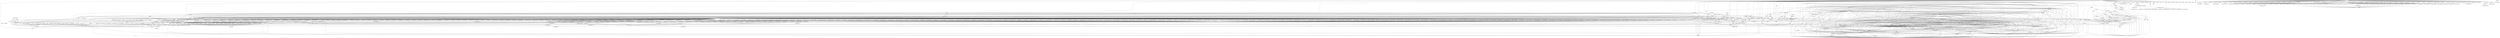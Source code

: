 digraph depends {
    node [shape=plaintext]
"angstrom-feed-configs" -> "opkg" [style=dotted]
"angstrom-packagegroup-boot" -> "angstrom-version"
"angstrom-packagegroup-boot" -> "packagegroup-boot"
"avahi-daemon" -> "base-files"
"avahi-daemon" -> "base-passwd"
"avahi-daemon" -> "libavahi-common3"
"avahi-daemon" -> "libavahi-core7"
"avahi-daemon" -> "libcap2"
"avahi-daemon" -> "libdaemon0"
"avahi-daemon" -> "libdbus-1-3"
"avahi-daemon" -> "libexpat1"
"avahi-daemon" -> "libnss-mdns" [style=dotted]
"avahi-daemon" -> "shadow"
"avahi-utils" -> "libavahi-client3"
"avahi-utils" -> "libavahi-common3"
"bash" -> "base-files"
"bash" -> "libtinfo5"
"bash" -> "update-alternatives-opkg"
"bluez5" -> "libdbus-1-3"
"bluez5" -> "libglib-2.0-0"
"bluez5" -> "libreadline7"
"bluez5" -> "libudev1"
"busybox" -> "busybox-syslog" [style=dotted]
"busybox" -> "busybox-udhcpc" [style=dotted]
"busybox" -> "update-alternatives-opkg"
"ca-certificates" -> "openssl"
"coreutils" -> "libattr1"
"coreutils" -> "libcap2"
"coreutils" -> "libgmp10"
"coreutils" -> "update-alternatives-opkg"
"cpio" -> "update-alternatives-opkg"
"cpufreq-tweaks" -> "cpufrequtils"
"curl" -> "libcurl4"
"dbus-1" -> "base-files"
"dbus-1" -> "base-passwd"
"dbus-1" -> "libdbus-1-3"
"dbus-1" -> "libexpat1"
"dbus-1" -> "libsystemd0"
"dbus-1" -> "libx11-6"
"dbus-1" -> "shadow"
"dracut" -> "bash"
"dracut" -> "busybox" [style=dotted]
"dracut" -> "coreutils" [style=dotted]
"dracut" -> "cpio"
"dracut" -> "findutils"
"dracut" -> "kernel-modules" [style=dotted]
"dracut" -> "ldd"
"dracut" -> "libkmod2"
"dracut" -> "systemd"
"dracut" -> "util-linux"
"dracut" -> "util-linux-blkid"
"dracut" -> "util-linux-getopt"
"e2fsprogs-e2fsck" -> "libblkid1"
"e2fsprogs-e2fsck" -> "libcom-err2"
"e2fsprogs-e2fsck" -> "libe2p2"
"e2fsprogs-e2fsck" -> "libext2fs2"
"e2fsprogs-e2fsck" -> "libuuid1"
"findutils" -> "update-alternatives-opkg"
"fixmac" -> "ranpwd"
"glibc-gconv-ibm850" -> "glibc-gconv"
"glibc-gconv-unicode" -> "glibc-gconv"
"glibc-gconv-utf-32" -> "glibc-gconv"
"glibc-localedata-en-gb" -> "glibc-localedata-en-us"
"glibc-localedata-en-gb" -> "glibc-localedata-i18n"
"glibc-localedata-en-gb" -> "glibc-localedata-iso14651-t1"
"glibc-localedata-en-gb" -> "glibc-localedata-translit-combining"
"glibc-localedata-en-us" -> "glibc-localedata-en-gb"
"glibc-localedata-en-us" -> "glibc-localedata-iso14651-t1"
"glibc-localedata-i18n" -> "glibc-localedata-iso14651-t1"
"glibc-localedata-i18n" -> "glibc-localedata-translit-neutral"
"glibc-localedata-iso14651-t1" -> "glibc-localedata-iso14651-t1-common"
"glibc-localedata-translit-neutral" -> "glibc-localedata-translit-circle"
"glibc-localedata-translit-neutral" -> "glibc-localedata-translit-cjk-compat"
"glibc-localedata-translit-neutral" -> "glibc-localedata-translit-compat"
"glibc-localedata-translit-neutral" -> "glibc-localedata-translit-font"
"glibc-localedata-translit-neutral" -> "glibc-localedata-translit-fraction"
"glibc-localedata-translit-neutral" -> "glibc-localedata-translit-narrow"
"glibc-localedata-translit-neutral" -> "glibc-localedata-translit-small"
"glibc-localedata-translit-neutral" -> "glibc-localedata-translit-wide"
"htop" -> "libncursesw5"
"htop" -> "libtinfo5"
"htop" -> "ncurses-terminfo"
"iptables" -> "kernel-module-iptable-filter" [style=dotted]
"iptables" -> "kernel-module-iptable-nat" [style=dotted]
"iptables" -> "kernel-module-ip-tables" [style=dotted]
"iptables" -> "kernel-module-ipt-masquerade" [style=dotted]
"iptables" -> "kernel-module-nf-conntrack-ipv4" [style=dotted]
"iptables" -> "kernel-module-nf-conntrack" [style=dotted]
"iptables" -> "kernel-module-nf-defrag-ipv4" [style=dotted]
"iptables" -> "kernel-module-nf-nat" [style=dotted]
"iptables" -> "kernel-module-x-tables" [style=dotted]
"iw" -> "libnl-3-200"
"iw" -> "libnl-genl-3-200"
"kernel-module-8021q-4.17.0" -> "kernel-module-garp-4.17.0"
"kernel-module-8021q-4.17.0" -> "kernel-module-mrp-4.17.0"
"kernel-module-adv7511-4.17.0" -> "kernel-module-cec-4.17.0"
"kernel-module-asix-4.17.0" -> "kernel-module-usbnet-4.17.0"
"kernel-module-authencesn-4.17.0" -> "kernel-module-authenc-4.17.0"
"kernel-module-ax88179-178a-4.17.0" -> "kernel-module-usbnet-4.17.0"
"kernel-module-bluetooth-4.17.0" -> "kernel-module-ecdh-generic-4.17.0"
"kernel-module-bluetooth-4.17.0" -> "kernel-module-rfkill-4.17.0"
"kernel-module-brcmfmac-4.17.0" -> "kernel-module-brcmutil-4.17.0"
"kernel-module-brcmfmac-4.17.0" -> "kernel-module-cfg80211-4.17.0"
"kernel-module-bridge-4.17.0" -> "kernel-module-ipv6-4.17.0"
"kernel-module-bridge-4.17.0" -> "kernel-module-llc-4.17.0"
"kernel-module-bridge-4.17.0" -> "kernel-module-stp-4.17.0"
"kernel-module-br-netfilter-4.17.0" -> "kernel-module-bridge-4.17.0"
"kernel-module-btrfs-4.17.0" -> "kernel-module-libcrc32c-4.17.0"
"kernel-module-btrfs-4.17.0" -> "kernel-module-lzo-compress-4.17.0"
"kernel-module-btrfs-4.17.0" -> "kernel-module-raid6-pq-4.17.0"
"kernel-module-btrfs-4.17.0" -> "kernel-module-xor-4.17.0"
"kernel-module-btrfs-4.17.0" -> "kernel-module-zlib-deflate-4.17.0"
"kernel-module-btrfs-4.17.0" -> "kernel-module-zstd-compress-4.17.0"
"kernel-module-btrfs-4.17.0" -> "kernel-module-zstd-decompress-4.17.0"
"kernel-module-cdc-ether-4.17.0" -> "kernel-module-usbnet-4.17.0"
"kernel-module-cdc-ncm-4.17.0" -> "kernel-module-usbnet-4.17.0"
"kernel-module-cdc-subset-4.17.0" -> "kernel-module-usbnet-4.17.0"
"kernel-module-cfg80211-4.17.0" -> "kernel-module-rfkill-4.17.0"
"kernel-module-cuse-4.17.0" -> "kernel-module-fuse-4.17.0"
"kernel-module-dm9601-4.17.0" -> "kernel-module-usbnet-4.17.0"
"kernel-module-garp-4.17.0" -> "kernel-module-llc-4.17.0"
"kernel-module-garp-4.17.0" -> "kernel-module-stp-4.17.0"
"kernel-module-hci-uart-4.17.0" -> "kernel-module-bluetooth-4.17.0"
"kernel-module-hidp-4.17.0" -> "kernel-module-bluetooth-4.17.0"
"kernel-module-ip6table-filter-4.17.0" -> "kernel-module-ip6-tables-4.17.0"
"kernel-module-ip6table-filter-4.17.0" -> "kernel-module-x-tables-4.17.0"
"kernel-module-ip6table-mangle-4.17.0" -> "kernel-module-ip6-tables-4.17.0"
"kernel-module-ip6table-mangle-4.17.0" -> "kernel-module-ipv6-4.17.0"
"kernel-module-ip6table-mangle-4.17.0" -> "kernel-module-x-tables-4.17.0"
"kernel-module-ip6table-nat-4.17.0" -> "kernel-module-ip6-tables-4.17.0"
"kernel-module-ip6table-nat-4.17.0" -> "kernel-module-nf-nat-ipv6-4.17.0"
"kernel-module-ip6-tables-4.17.0" -> "kernel-module-x-tables-4.17.0"
"kernel-module-ip6t-masquerade-4.17.0" -> "kernel-module-nf-conntrack-4.17.0"
"kernel-module-ip6t-masquerade-4.17.0" -> "kernel-module-nf-nat-masquerade-ipv6-4.17.0"
"kernel-module-ip6t-masquerade-4.17.0" -> "kernel-module-x-tables-4.17.0"
"kernel-module-ip6t-reject-4.17.0" -> "kernel-module-nf-reject-ipv6-4.17.0"
"kernel-module-ip6t-reject-4.17.0" -> "kernel-module-x-tables-4.17.0"
"kernel-module-iptable-filter-4.17.0" -> "kernel-module-ip-tables-4.17.0"
"kernel-module-iptable-filter-4.17.0" -> "kernel-module-x-tables-4.17.0"
"kernel-module-iptable-mangle-4.17.0" -> "kernel-module-ip-tables-4.17.0"
"kernel-module-iptable-mangle-4.17.0" -> "kernel-module-x-tables-4.17.0"
"kernel-module-iptable-nat-4.17.0" -> "kernel-module-ip-tables-4.17.0"
"kernel-module-iptable-nat-4.17.0" -> "kernel-module-nf-nat-ipv4-4.17.0"
"kernel-module-ip-tables-4.17.0" -> "kernel-module-x-tables-4.17.0"
"kernel-module-ipt-masquerade-4.17.0" -> "kernel-module-nf-conntrack-4.17.0"
"kernel-module-ipt-masquerade-4.17.0" -> "kernel-module-nf-nat-masquerade-ipv4-4.17.0"
"kernel-module-ipt-masquerade-4.17.0" -> "kernel-module-x-tables-4.17.0"
"kernel-module-ipt-reject-4.17.0" -> "kernel-module-nf-reject-ipv4-4.17.0"
"kernel-module-ipt-reject-4.17.0" -> "kernel-module-x-tables-4.17.0"
"kernel-module-ir-jvc-decoder-4.17.0" -> "kernel-module-rc-core-4.17.0"
"kernel-module-ir-kbd-i2c-4.17.0" -> "kernel-module-rc-core-4.17.0"
"kernel-module-ir-mce-kbd-decoder-4.17.0" -> "kernel-module-rc-core-4.17.0"
"kernel-module-ir-nec-decoder-4.17.0" -> "kernel-module-rc-core-4.17.0"
"kernel-module-ir-rc5-decoder-4.17.0" -> "kernel-module-rc-core-4.17.0"
"kernel-module-ir-rc6-decoder-4.17.0" -> "kernel-module-rc-core-4.17.0"
"kernel-module-ir-sanyo-decoder-4.17.0" -> "kernel-module-rc-core-4.17.0"
"kernel-module-ir-sharp-decoder-4.17.0" -> "kernel-module-rc-core-4.17.0"
"kernel-module-ir-sony-decoder-4.17.0" -> "kernel-module-rc-core-4.17.0"
"kernel-module-ir-xmp-decoder-4.17.0" -> "kernel-module-rc-core-4.17.0"
"kernel-module-lima-4.17.0" -> "kernel-module-gpu-sched-4.17.0"
"kernel-module-lima-4.17.0" -> "kernel-module-ttm-4.17.0"
"kernel-module-mac80211-4.17.0" -> "kernel-module-cfg80211-4.17.0"
"kernel-module-macvtap-4.17.0" -> "kernel-module-macvlan-4.17.0"
"kernel-module-macvtap-4.17.0" -> "kernel-module-tap-4.17.0"
"kernel-module-mcs7830-4.17.0" -> "kernel-module-usbnet-4.17.0"
"kernel-module-meson-ir-4.17.0" -> "kernel-module-rc-core-4.17.0"
"kernel-module-meson-rng-4.17.0" -> "kernel-module-rng-core-4.17.0"
"kernel-module-net1080-4.17.0" -> "kernel-module-usbnet-4.17.0"
"kernel-module-nf-conntrack-4.17.0" -> "kernel-module-libcrc32c-4.17.0"
"kernel-module-nf-conntrack-ipv4-4.17.0" -> "kernel-module-nf-conntrack-4.17.0"
"kernel-module-nf-conntrack-ipv4-4.17.0" -> "kernel-module-nf-defrag-ipv4-4.17.0"
"kernel-module-nf-conntrack-ipv6-4.17.0" -> "kernel-module-ipv6-4.17.0"
"kernel-module-nf-conntrack-ipv6-4.17.0" -> "kernel-module-nf-conntrack-4.17.0"
"kernel-module-nf-conntrack-ipv6-4.17.0" -> "kernel-module-nf-defrag-ipv6-4.17.0"
"kernel-module-nf-defrag-ipv6-4.17.0" -> "kernel-module-ipv6-4.17.0"
"kernel-module-nf-log-ipv4-4.17.0" -> "kernel-module-nf-log-common-4.17.0"
"kernel-module-nf-log-ipv6-4.17.0" -> "kernel-module-nf-log-common-4.17.0"
"kernel-module-nf-nat-4.17.0" -> "kernel-module-libcrc32c-4.17.0"
"kernel-module-nf-nat-4.17.0" -> "kernel-module-nf-conntrack-4.17.0"
"kernel-module-nf-nat-ipv4-4.17.0" -> "kernel-module-nf-conntrack-4.17.0"
"kernel-module-nf-nat-ipv4-4.17.0" -> "kernel-module-nf-nat-4.17.0"
"kernel-module-nf-nat-ipv6-4.17.0" -> "kernel-module-ipv6-4.17.0"
"kernel-module-nf-nat-ipv6-4.17.0" -> "kernel-module-nf-conntrack-4.17.0"
"kernel-module-nf-nat-ipv6-4.17.0" -> "kernel-module-nf-nat-4.17.0"
"kernel-module-nf-nat-masquerade-ipv4-4.17.0" -> "kernel-module-nf-conntrack-4.17.0"
"kernel-module-nf-nat-masquerade-ipv4-4.17.0" -> "kernel-module-nf-nat-4.17.0"
"kernel-module-nf-nat-masquerade-ipv6-4.17.0" -> "kernel-module-ipv6-4.17.0"
"kernel-module-nf-nat-masquerade-ipv6-4.17.0" -> "kernel-module-nf-conntrack-4.17.0"
"kernel-module-nf-nat-masquerade-ipv6-4.17.0" -> "kernel-module-nf-nat-4.17.0"
"kernel-module-nf-reject-ipv6-4.17.0" -> "kernel-module-ipv6-4.17.0"
"kernel-module-p8022-4.17.0" -> "kernel-module-llc-4.17.0"
"kernel-module-plusb-4.17.0" -> "kernel-module-usbnet-4.17.0"
"kernel-module-psnap-4.17.0" -> "kernel-module-llc-4.17.0"
"kernel-module-rc-adstech-dvb-t-pci-4.17.0" -> "kernel-module-rc-core-4.17.0"
"kernel-module-rc-alink-dtu-m-4.17.0" -> "kernel-module-rc-core-4.17.0"
"kernel-module-rc-anysee-4.17.0" -> "kernel-module-rc-core-4.17.0"
"kernel-module-rc-apac-viewcomp-4.17.0" -> "kernel-module-rc-core-4.17.0"
"kernel-module-rc-astrometa-t2hybrid-4.17.0" -> "kernel-module-rc-core-4.17.0"
"kernel-module-rc-asus-pc39-4.17.0" -> "kernel-module-rc-core-4.17.0"
"kernel-module-rc-asus-ps3-100-4.17.0" -> "kernel-module-rc-core-4.17.0"
"kernel-module-rc-ati-tv-wonder-hd-600-4.17.0" -> "kernel-module-rc-core-4.17.0"
"kernel-module-rc-ati-x10-4.17.0" -> "kernel-module-rc-core-4.17.0"
"kernel-module-rc-avermedia-4.17.0" -> "kernel-module-rc-core-4.17.0"
"kernel-module-rc-avermedia-a16d-4.17.0" -> "kernel-module-rc-core-4.17.0"
"kernel-module-rc-avermedia-cardbus-4.17.0" -> "kernel-module-rc-core-4.17.0"
"kernel-module-rc-avermedia-dvbt-4.17.0" -> "kernel-module-rc-core-4.17.0"
"kernel-module-rc-avermedia-m135a-4.17.0" -> "kernel-module-rc-core-4.17.0"
"kernel-module-rc-avermedia-m733a-rm-k6-4.17.0" -> "kernel-module-rc-core-4.17.0"
"kernel-module-rc-avermedia-rm-ks-4.17.0" -> "kernel-module-rc-core-4.17.0"
"kernel-module-rc-avertv-303-4.17.0" -> "kernel-module-rc-core-4.17.0"
"kernel-module-rc-azurewave-ad-tu700-4.17.0" -> "kernel-module-rc-core-4.17.0"
"kernel-module-rc-behold-4.17.0" -> "kernel-module-rc-core-4.17.0"
"kernel-module-rc-behold-columbus-4.17.0" -> "kernel-module-rc-core-4.17.0"
"kernel-module-rc-budget-ci-old-4.17.0" -> "kernel-module-rc-core-4.17.0"
"kernel-module-rc-cec-4.17.0" -> "kernel-module-rc-core-4.17.0"
"kernel-module-rc-cinergy-1400-4.17.0" -> "kernel-module-rc-core-4.17.0"
"kernel-module-rc-cinergy-4.17.0" -> "kernel-module-rc-core-4.17.0"
"kernel-module-rc-d680-dmb-4.17.0" -> "kernel-module-rc-core-4.17.0"
"kernel-module-rc-delock-61959-4.17.0" -> "kernel-module-rc-core-4.17.0"
"kernel-module-rc-dib0700-nec-4.17.0" -> "kernel-module-rc-core-4.17.0"
"kernel-module-rc-dib0700-rc5-4.17.0" -> "kernel-module-rc-core-4.17.0"
"kernel-module-rc-digitalnow-tinytwin-4.17.0" -> "kernel-module-rc-core-4.17.0"
"kernel-module-rc-digittrade-4.17.0" -> "kernel-module-rc-core-4.17.0"
"kernel-module-rc-dm1105-nec-4.17.0" -> "kernel-module-rc-core-4.17.0"
"kernel-module-rc-dntv-live-dvb-t-4.17.0" -> "kernel-module-rc-core-4.17.0"
"kernel-module-rc-dntv-live-dvbt-pro-4.17.0" -> "kernel-module-rc-core-4.17.0"
"kernel-module-rc-dtt200u-4.17.0" -> "kernel-module-rc-core-4.17.0"
"kernel-module-rc-dvbsky-4.17.0" -> "kernel-module-rc-core-4.17.0"
"kernel-module-rc-dvico-mce-4.17.0" -> "kernel-module-rc-core-4.17.0"
"kernel-module-rc-dvico-portable-4.17.0" -> "kernel-module-rc-core-4.17.0"
"kernel-module-rc-em-terratec-4.17.0" -> "kernel-module-rc-core-4.17.0"
"kernel-module-rc-encore-enltv2-4.17.0" -> "kernel-module-rc-core-4.17.0"
"kernel-module-rc-encore-enltv-4.17.0" -> "kernel-module-rc-core-4.17.0"
"kernel-module-rc-encore-enltv-fm53-4.17.0" -> "kernel-module-rc-core-4.17.0"
"kernel-module-rc-evga-indtube-4.17.0" -> "kernel-module-rc-core-4.17.0"
"kernel-module-rc-eztv-4.17.0" -> "kernel-module-rc-core-4.17.0"
"kernel-module-rc-flydvb-4.17.0" -> "kernel-module-rc-core-4.17.0"
"kernel-module-rc-flyvideo-4.17.0" -> "kernel-module-rc-core-4.17.0"
"kernel-module-rc-fusionhdtv-mce-4.17.0" -> "kernel-module-rc-core-4.17.0"
"kernel-module-rc-gadmei-rm008z-4.17.0" -> "kernel-module-rc-core-4.17.0"
"kernel-module-rc-geekbox-4.17.0" -> "kernel-module-rc-core-4.17.0"
"kernel-module-rc-genius-tvgo-a11mce-4.17.0" -> "kernel-module-rc-core-4.17.0"
"kernel-module-rc-gotview7135-4.17.0" -> "kernel-module-rc-core-4.17.0"
"kernel-module-rc-hauppauge-4.17.0" -> "kernel-module-rc-core-4.17.0"
"kernel-module-rc-hisi-poplar-4.17.0" -> "kernel-module-rc-core-4.17.0"
"kernel-module-rc-hisi-tv-demo-4.17.0" -> "kernel-module-rc-core-4.17.0"
"kernel-module-rc-imon-mce-4.17.0" -> "kernel-module-rc-core-4.17.0"
"kernel-module-rc-imon-pad-4.17.0" -> "kernel-module-rc-core-4.17.0"
"kernel-module-rc-imon-rsc-4.17.0" -> "kernel-module-rc-core-4.17.0"
"kernel-module-rc-iodata-bctv7e-4.17.0" -> "kernel-module-rc-core-4.17.0"
"kernel-module-rc-it913x-v1-4.17.0" -> "kernel-module-rc-core-4.17.0"
"kernel-module-rc-it913x-v2-4.17.0" -> "kernel-module-rc-core-4.17.0"
"kernel-module-rc-kaiomy-4.17.0" -> "kernel-module-rc-core-4.17.0"
"kernel-module-rc-kworld-315u-4.17.0" -> "kernel-module-rc-core-4.17.0"
"kernel-module-rc-kworld-pc150u-4.17.0" -> "kernel-module-rc-core-4.17.0"
"kernel-module-rc-kworld-plus-tv-analog-4.17.0" -> "kernel-module-rc-core-4.17.0"
"kernel-module-rc-leadtek-y04g0051-4.17.0" -> "kernel-module-rc-core-4.17.0"
"kernel-module-rc-lme2510-4.17.0" -> "kernel-module-rc-core-4.17.0"
"kernel-module-rc-manli-4.17.0" -> "kernel-module-rc-core-4.17.0"
"kernel-module-rc-medion-x10-4.17.0" -> "kernel-module-rc-core-4.17.0"
"kernel-module-rc-medion-x10-digitainer-4.17.0" -> "kernel-module-rc-core-4.17.0"
"kernel-module-rc-medion-x10-or2x-4.17.0" -> "kernel-module-rc-core-4.17.0"
"kernel-module-rc-msi-digivox-ii-4.17.0" -> "kernel-module-rc-core-4.17.0"
"kernel-module-rc-msi-digivox-iii-4.17.0" -> "kernel-module-rc-core-4.17.0"
"kernel-module-rc-msi-tvanywhere-4.17.0" -> "kernel-module-rc-core-4.17.0"
"kernel-module-rc-msi-tvanywhere-plus-4.17.0" -> "kernel-module-rc-core-4.17.0"
"kernel-module-rc-nebula-4.17.0" -> "kernel-module-rc-core-4.17.0"
"kernel-module-rc-nec-terratec-cinergy-xs-4.17.0" -> "kernel-module-rc-core-4.17.0"
"kernel-module-rc-norwood-4.17.0" -> "kernel-module-rc-core-4.17.0"
"kernel-module-rc-npgtech-4.17.0" -> "kernel-module-rc-core-4.17.0"
"kernel-module-rc-pctv-sedna-4.17.0" -> "kernel-module-rc-core-4.17.0"
"kernel-module-rc-pinnacle-color-4.17.0" -> "kernel-module-rc-core-4.17.0"
"kernel-module-rc-pinnacle-grey-4.17.0" -> "kernel-module-rc-core-4.17.0"
"kernel-module-rc-pinnacle-pctv-hd-4.17.0" -> "kernel-module-rc-core-4.17.0"
"kernel-module-rc-pixelview-002t-4.17.0" -> "kernel-module-rc-core-4.17.0"
"kernel-module-rc-pixelview-4.17.0" -> "kernel-module-rc-core-4.17.0"
"kernel-module-rc-pixelview-mk12-4.17.0" -> "kernel-module-rc-core-4.17.0"
"kernel-module-rc-pixelview-new-4.17.0" -> "kernel-module-rc-core-4.17.0"
"kernel-module-rc-powercolor-real-angel-4.17.0" -> "kernel-module-rc-core-4.17.0"
"kernel-module-rc-proteus-2309-4.17.0" -> "kernel-module-rc-core-4.17.0"
"kernel-module-rc-purpletv-4.17.0" -> "kernel-module-rc-core-4.17.0"
"kernel-module-rc-pv951-4.17.0" -> "kernel-module-rc-core-4.17.0"
"kernel-module-rc-rc6-mce-4.17.0" -> "kernel-module-rc-core-4.17.0"
"kernel-module-rc-real-audio-220-32-keys-4.17.0" -> "kernel-module-rc-core-4.17.0"
"kernel-module-rc-reddo-4.17.0" -> "kernel-module-rc-core-4.17.0"
"kernel-module-rc-snapstream-firefly-4.17.0" -> "kernel-module-rc-core-4.17.0"
"kernel-module-rc-streamzap-4.17.0" -> "kernel-module-rc-core-4.17.0"
"kernel-module-rc-su3000-4.17.0" -> "kernel-module-rc-core-4.17.0"
"kernel-module-rc-tango-4.17.0" -> "kernel-module-rc-core-4.17.0"
"kernel-module-rc-tbs-nec-4.17.0" -> "kernel-module-rc-core-4.17.0"
"kernel-module-rc-technisat-ts35-4.17.0" -> "kernel-module-rc-core-4.17.0"
"kernel-module-rc-technisat-usb2-4.17.0" -> "kernel-module-rc-core-4.17.0"
"kernel-module-rc-terratec-cinergy-c-pci-4.17.0" -> "kernel-module-rc-core-4.17.0"
"kernel-module-rc-terratec-cinergy-s2-hd-4.17.0" -> "kernel-module-rc-core-4.17.0"
"kernel-module-rc-terratec-cinergy-xs-4.17.0" -> "kernel-module-rc-core-4.17.0"
"kernel-module-rc-terratec-slim-2-4.17.0" -> "kernel-module-rc-core-4.17.0"
"kernel-module-rc-terratec-slim-4.17.0" -> "kernel-module-rc-core-4.17.0"
"kernel-module-rc-tevii-nec-4.17.0" -> "kernel-module-rc-core-4.17.0"
"kernel-module-rc-tivo-4.17.0" -> "kernel-module-rc-core-4.17.0"
"kernel-module-rc-total-media-in-hand-02-4.17.0" -> "kernel-module-rc-core-4.17.0"
"kernel-module-rc-total-media-in-hand-4.17.0" -> "kernel-module-rc-core-4.17.0"
"kernel-module-rc-trekstor-4.17.0" -> "kernel-module-rc-core-4.17.0"
"kernel-module-rc-tt-1500-4.17.0" -> "kernel-module-rc-core-4.17.0"
"kernel-module-rc-twinhan1027-4.17.0" -> "kernel-module-rc-core-4.17.0"
"kernel-module-rc-twinhan-dtv-cab-ci-4.17.0" -> "kernel-module-rc-core-4.17.0"
"kernel-module-rc-videomate-m1f-4.17.0" -> "kernel-module-rc-core-4.17.0"
"kernel-module-rc-videomate-s350-4.17.0" -> "kernel-module-rc-core-4.17.0"
"kernel-module-rc-videomate-tv-pvr-4.17.0" -> "kernel-module-rc-core-4.17.0"
"kernel-module-rc-winfast-4.17.0" -> "kernel-module-rc-core-4.17.0"
"kernel-module-rc-winfast-usbii-deluxe-4.17.0" -> "kernel-module-rc-core-4.17.0"
"kernel-module-rc-zx-irdec-4.17.0" -> "kernel-module-rc-core-4.17.0"
"kernel-module-sit-4.17.0" -> "kernel-module-ip-tunnel-4.17.0"
"kernel-module-sit-4.17.0" -> "kernel-module-ipv6-4.17.0"
"kernel-module-sit-4.17.0" -> "kernel-module-tunnel4-4.17.0"
"kernel-modules" -> "kernel-module-8021q-4.17.0"
"kernel-modules" -> "kernel-module-adv7511-4.17.0"
"kernel-modules" -> "kernel-module-arc4-4.17.0"
"kernel-modules" -> "kernel-module-asix-4.17.0"
"kernel-modules" -> "kernel-module-at25-4.17.0"
"kernel-modules" -> "kernel-module-authenc-4.17.0"
"kernel-modules" -> "kernel-module-authencesn-4.17.0"
"kernel-modules" -> "kernel-module-ax88179-178a-4.17.0"
"kernel-modules" -> "kernel-module-bluetooth-4.17.0"
"kernel-modules" -> "kernel-module-brcmfmac-4.17.0"
"kernel-modules" -> "kernel-module-brcmutil-4.17.0"
"kernel-modules" -> "kernel-module-bridge-4.17.0"
"kernel-modules" -> "kernel-module-br-netfilter-4.17.0"
"kernel-modules" -> "kernel-module-btrfs-4.17.0"
"kernel-modules" -> "kernel-module-ccm-4.17.0"
"kernel-modules" -> "kernel-module-cdc-ether-4.17.0"
"kernel-modules" -> "kernel-module-cdc-ncm-4.17.0"
"kernel-modules" -> "kernel-module-cdc-subset-4.17.0"
"kernel-modules" -> "kernel-module-cec-4.17.0"
"kernel-modules" -> "kernel-module-cfg80211-4.17.0"
"kernel-modules" -> "kernel-module-ch7006-4.17.0"
"kernel-modules" -> "kernel-module-cmac-4.17.0"
"kernel-modules" -> "kernel-module-crypto-engine-4.17.0"
"kernel-modules" -> "kernel-module-ctr-4.17.0"
"kernel-modules" -> "kernel-module-cuse-4.17.0"
"kernel-modules" -> "kernel-module-dm9601-4.17.0"
"kernel-modules" -> "kernel-module-dvb-core-4.17.0"
"kernel-modules" -> "kernel-module-ecb-4.17.0"
"kernel-modules" -> "kernel-module-ecdh-generic-4.17.0"
"kernel-modules" -> "kernel-module-fuse-4.17.0"
"kernel-modules" -> "kernel-module-garp-4.17.0"
"kernel-modules" -> "kernel-module-gcm-4.17.0"
"kernel-modules" -> "kernel-module-ghash-generic-4.17.0"
"kernel-modules" -> "kernel-module-gpu-sched-4.17.0"
"kernel-modules" -> "kernel-module-hci-uart-4.17.0"
"kernel-modules" -> "kernel-module-hidp-4.17.0"
"kernel-modules" -> "kernel-module-ina2xx-4.17.0"
"kernel-modules" -> "kernel-module-ip6table-filter-4.17.0"
"kernel-modules" -> "kernel-module-ip6table-mangle-4.17.0"
"kernel-modules" -> "kernel-module-ip6table-nat-4.17.0"
"kernel-modules" -> "kernel-module-ip6-tables-4.17.0"
"kernel-modules" -> "kernel-module-ip6t-masquerade-4.17.0"
"kernel-modules" -> "kernel-module-ip6t-reject-4.17.0"
"kernel-modules" -> "kernel-module-iptable-filter-4.17.0"
"kernel-modules" -> "kernel-module-iptable-mangle-4.17.0"
"kernel-modules" -> "kernel-module-iptable-nat-4.17.0"
"kernel-modules" -> "kernel-module-ip-tables-4.17.0"
"kernel-modules" -> "kernel-module-ipt-masquerade-4.17.0"
"kernel-modules" -> "kernel-module-ipt-reject-4.17.0"
"kernel-modules" -> "kernel-module-ip-tunnel-4.17.0"
"kernel-modules" -> "kernel-module-ipv6-4.17.0"
"kernel-modules" -> "kernel-module-ir-jvc-decoder-4.17.0"
"kernel-modules" -> "kernel-module-ir-kbd-i2c-4.17.0"
"kernel-modules" -> "kernel-module-ir-mce-kbd-decoder-4.17.0"
"kernel-modules" -> "kernel-module-ir-nec-decoder-4.17.0"
"kernel-modules" -> "kernel-module-ir-rc5-decoder-4.17.0"
"kernel-modules" -> "kernel-module-ir-rc6-decoder-4.17.0"
"kernel-modules" -> "kernel-module-ir-sanyo-decoder-4.17.0"
"kernel-modules" -> "kernel-module-ir-sharp-decoder-4.17.0"
"kernel-modules" -> "kernel-module-ir-sony-decoder-4.17.0"
"kernel-modules" -> "kernel-module-ir-xmp-decoder-4.17.0"
"kernel-modules" -> "kernel-module-libcrc32c-4.17.0"
"kernel-modules" -> "kernel-module-lima-4.17.0"
"kernel-modules" -> "kernel-module-llc-4.17.0"
"kernel-modules" -> "kernel-module-lm90-4.17.0"
"kernel-modules" -> "kernel-module-lzo-compress-4.17.0"
"kernel-modules" -> "kernel-module-mac80211-4.17.0"
"kernel-modules" -> "kernel-module-macvlan-4.17.0"
"kernel-modules" -> "kernel-module-macvtap-4.17.0"
"kernel-modules" -> "kernel-module-mc44s803-4.17.0"
"kernel-modules" -> "kernel-module-mcs7830-4.17.0"
"kernel-modules" -> "kernel-module-media-4.17.0"
"kernel-modules" -> "kernel-module-meson-gxbb-wdt-4.17.0"
"kernel-modules" -> "kernel-module-meson-ir-4.17.0"
"kernel-modules" -> "kernel-module-meson-rng-4.17.0"
"kernel-modules" -> "kernel-module-meson-wdt-4.17.0"
"kernel-modules" -> "kernel-module-mrp-4.17.0"
"kernel-modules" -> "kernel-module-mt20xx-4.17.0"
"kernel-modules" -> "kernel-module-nbd-4.17.0"
"kernel-modules" -> "kernel-module-net1080-4.17.0"
"kernel-modules" -> "kernel-module-nf-conntrack-4.17.0"
"kernel-modules" -> "kernel-module-nf-conntrack-ipv4-4.17.0"
"kernel-modules" -> "kernel-module-nf-conntrack-ipv6-4.17.0"
"kernel-modules" -> "kernel-module-nf-defrag-ipv4-4.17.0"
"kernel-modules" -> "kernel-module-nf-defrag-ipv6-4.17.0"
"kernel-modules" -> "kernel-module-nf-log-common-4.17.0"
"kernel-modules" -> "kernel-module-nf-log-ipv4-4.17.0"
"kernel-modules" -> "kernel-module-nf-log-ipv6-4.17.0"
"kernel-modules" -> "kernel-module-nf-nat-4.17.0"
"kernel-modules" -> "kernel-module-nf-nat-ipv4-4.17.0"
"kernel-modules" -> "kernel-module-nf-nat-ipv6-4.17.0"
"kernel-modules" -> "kernel-module-nf-nat-masquerade-ipv4-4.17.0"
"kernel-modules" -> "kernel-module-nf-nat-masquerade-ipv6-4.17.0"
"kernel-modules" -> "kernel-module-nf-reject-ipv4-4.17.0"
"kernel-modules" -> "kernel-module-nf-reject-ipv6-4.17.0"
"kernel-modules" -> "kernel-module-nfs-layout-flexfiles-4.17.0"
"kernel-modules" -> "kernel-module-overlay-4.17.0"
"kernel-modules" -> "kernel-module-p8022-4.17.0"
"kernel-modules" -> "kernel-module-pegasus-4.17.0"
"kernel-modules" -> "kernel-module-plusb-4.17.0"
"kernel-modules" -> "kernel-module-psnap-4.17.0"
"kernel-modules" -> "kernel-module-pwm-meson-4.17.0"
"kernel-modules" -> "kernel-module-r8152-4.17.0"
"kernel-modules" -> "kernel-module-raid6-pq-4.17.0"
"kernel-modules" -> "kernel-module-rc-adstech-dvb-t-pci-4.17.0"
"kernel-modules" -> "kernel-module-rc-alink-dtu-m-4.17.0"
"kernel-modules" -> "kernel-module-rc-anysee-4.17.0"
"kernel-modules" -> "kernel-module-rc-apac-viewcomp-4.17.0"
"kernel-modules" -> "kernel-module-rc-astrometa-t2hybrid-4.17.0"
"kernel-modules" -> "kernel-module-rc-asus-pc39-4.17.0"
"kernel-modules" -> "kernel-module-rc-asus-ps3-100-4.17.0"
"kernel-modules" -> "kernel-module-rc-ati-tv-wonder-hd-600-4.17.0"
"kernel-modules" -> "kernel-module-rc-ati-x10-4.17.0"
"kernel-modules" -> "kernel-module-rc-avermedia-4.17.0"
"kernel-modules" -> "kernel-module-rc-avermedia-a16d-4.17.0"
"kernel-modules" -> "kernel-module-rc-avermedia-cardbus-4.17.0"
"kernel-modules" -> "kernel-module-rc-avermedia-dvbt-4.17.0"
"kernel-modules" -> "kernel-module-rc-avermedia-m135a-4.17.0"
"kernel-modules" -> "kernel-module-rc-avermedia-m733a-rm-k6-4.17.0"
"kernel-modules" -> "kernel-module-rc-avermedia-rm-ks-4.17.0"
"kernel-modules" -> "kernel-module-rc-avertv-303-4.17.0"
"kernel-modules" -> "kernel-module-rc-azurewave-ad-tu700-4.17.0"
"kernel-modules" -> "kernel-module-rc-behold-4.17.0"
"kernel-modules" -> "kernel-module-rc-behold-columbus-4.17.0"
"kernel-modules" -> "kernel-module-rc-budget-ci-old-4.17.0"
"kernel-modules" -> "kernel-module-rc-cec-4.17.0"
"kernel-modules" -> "kernel-module-rc-cinergy-1400-4.17.0"
"kernel-modules" -> "kernel-module-rc-cinergy-4.17.0"
"kernel-modules" -> "kernel-module-rc-core-4.17.0"
"kernel-modules" -> "kernel-module-rc-d680-dmb-4.17.0"
"kernel-modules" -> "kernel-module-rc-delock-61959-4.17.0"
"kernel-modules" -> "kernel-module-rc-dib0700-nec-4.17.0"
"kernel-modules" -> "kernel-module-rc-dib0700-rc5-4.17.0"
"kernel-modules" -> "kernel-module-rc-digitalnow-tinytwin-4.17.0"
"kernel-modules" -> "kernel-module-rc-digittrade-4.17.0"
"kernel-modules" -> "kernel-module-rc-dm1105-nec-4.17.0"
"kernel-modules" -> "kernel-module-rc-dntv-live-dvb-t-4.17.0"
"kernel-modules" -> "kernel-module-rc-dntv-live-dvbt-pro-4.17.0"
"kernel-modules" -> "kernel-module-rc-dtt200u-4.17.0"
"kernel-modules" -> "kernel-module-rc-dvbsky-4.17.0"
"kernel-modules" -> "kernel-module-rc-dvico-mce-4.17.0"
"kernel-modules" -> "kernel-module-rc-dvico-portable-4.17.0"
"kernel-modules" -> "kernel-module-rc-em-terratec-4.17.0"
"kernel-modules" -> "kernel-module-rc-encore-enltv2-4.17.0"
"kernel-modules" -> "kernel-module-rc-encore-enltv-4.17.0"
"kernel-modules" -> "kernel-module-rc-encore-enltv-fm53-4.17.0"
"kernel-modules" -> "kernel-module-rc-evga-indtube-4.17.0"
"kernel-modules" -> "kernel-module-rc-eztv-4.17.0"
"kernel-modules" -> "kernel-module-rc-flydvb-4.17.0"
"kernel-modules" -> "kernel-module-rc-flyvideo-4.17.0"
"kernel-modules" -> "kernel-module-rc-fusionhdtv-mce-4.17.0"
"kernel-modules" -> "kernel-module-rc-gadmei-rm008z-4.17.0"
"kernel-modules" -> "kernel-module-rc-geekbox-4.17.0"
"kernel-modules" -> "kernel-module-rc-genius-tvgo-a11mce-4.17.0"
"kernel-modules" -> "kernel-module-rc-gotview7135-4.17.0"
"kernel-modules" -> "kernel-module-rc-hauppauge-4.17.0"
"kernel-modules" -> "kernel-module-rc-hisi-poplar-4.17.0"
"kernel-modules" -> "kernel-module-rc-hisi-tv-demo-4.17.0"
"kernel-modules" -> "kernel-module-rc-imon-mce-4.17.0"
"kernel-modules" -> "kernel-module-rc-imon-pad-4.17.0"
"kernel-modules" -> "kernel-module-rc-imon-rsc-4.17.0"
"kernel-modules" -> "kernel-module-rc-iodata-bctv7e-4.17.0"
"kernel-modules" -> "kernel-module-rc-it913x-v1-4.17.0"
"kernel-modules" -> "kernel-module-rc-it913x-v2-4.17.0"
"kernel-modules" -> "kernel-module-rc-kaiomy-4.17.0"
"kernel-modules" -> "kernel-module-rc-kworld-315u-4.17.0"
"kernel-modules" -> "kernel-module-rc-kworld-pc150u-4.17.0"
"kernel-modules" -> "kernel-module-rc-kworld-plus-tv-analog-4.17.0"
"kernel-modules" -> "kernel-module-rc-leadtek-y04g0051-4.17.0"
"kernel-modules" -> "kernel-module-rc-lme2510-4.17.0"
"kernel-modules" -> "kernel-module-rc-manli-4.17.0"
"kernel-modules" -> "kernel-module-rc-medion-x10-4.17.0"
"kernel-modules" -> "kernel-module-rc-medion-x10-digitainer-4.17.0"
"kernel-modules" -> "kernel-module-rc-medion-x10-or2x-4.17.0"
"kernel-modules" -> "kernel-module-rc-msi-digivox-ii-4.17.0"
"kernel-modules" -> "kernel-module-rc-msi-digivox-iii-4.17.0"
"kernel-modules" -> "kernel-module-rc-msi-tvanywhere-4.17.0"
"kernel-modules" -> "kernel-module-rc-msi-tvanywhere-plus-4.17.0"
"kernel-modules" -> "kernel-module-rc-nebula-4.17.0"
"kernel-modules" -> "kernel-module-rc-nec-terratec-cinergy-xs-4.17.0"
"kernel-modules" -> "kernel-module-rc-norwood-4.17.0"
"kernel-modules" -> "kernel-module-rc-npgtech-4.17.0"
"kernel-modules" -> "kernel-module-rc-pctv-sedna-4.17.0"
"kernel-modules" -> "kernel-module-rc-pinnacle-color-4.17.0"
"kernel-modules" -> "kernel-module-rc-pinnacle-grey-4.17.0"
"kernel-modules" -> "kernel-module-rc-pinnacle-pctv-hd-4.17.0"
"kernel-modules" -> "kernel-module-rc-pixelview-002t-4.17.0"
"kernel-modules" -> "kernel-module-rc-pixelview-4.17.0"
"kernel-modules" -> "kernel-module-rc-pixelview-mk12-4.17.0"
"kernel-modules" -> "kernel-module-rc-pixelview-new-4.17.0"
"kernel-modules" -> "kernel-module-rc-powercolor-real-angel-4.17.0"
"kernel-modules" -> "kernel-module-rc-proteus-2309-4.17.0"
"kernel-modules" -> "kernel-module-rc-purpletv-4.17.0"
"kernel-modules" -> "kernel-module-rc-pv951-4.17.0"
"kernel-modules" -> "kernel-module-rc-rc6-mce-4.17.0"
"kernel-modules" -> "kernel-module-rc-real-audio-220-32-keys-4.17.0"
"kernel-modules" -> "kernel-module-rc-reddo-4.17.0"
"kernel-modules" -> "kernel-module-rc-snapstream-firefly-4.17.0"
"kernel-modules" -> "kernel-module-rc-streamzap-4.17.0"
"kernel-modules" -> "kernel-module-rc-su3000-4.17.0"
"kernel-modules" -> "kernel-module-rc-tango-4.17.0"
"kernel-modules" -> "kernel-module-rc-tbs-nec-4.17.0"
"kernel-modules" -> "kernel-module-rc-technisat-ts35-4.17.0"
"kernel-modules" -> "kernel-module-rc-technisat-usb2-4.17.0"
"kernel-modules" -> "kernel-module-rc-terratec-cinergy-c-pci-4.17.0"
"kernel-modules" -> "kernel-module-rc-terratec-cinergy-s2-hd-4.17.0"
"kernel-modules" -> "kernel-module-rc-terratec-cinergy-xs-4.17.0"
"kernel-modules" -> "kernel-module-rc-terratec-slim-2-4.17.0"
"kernel-modules" -> "kernel-module-rc-terratec-slim-4.17.0"
"kernel-modules" -> "kernel-module-rc-tevii-nec-4.17.0"
"kernel-modules" -> "kernel-module-rc-tivo-4.17.0"
"kernel-modules" -> "kernel-module-rc-total-media-in-hand-02-4.17.0"
"kernel-modules" -> "kernel-module-rc-total-media-in-hand-4.17.0"
"kernel-modules" -> "kernel-module-rc-trekstor-4.17.0"
"kernel-modules" -> "kernel-module-rc-tt-1500-4.17.0"
"kernel-modules" -> "kernel-module-rc-twinhan1027-4.17.0"
"kernel-modules" -> "kernel-module-rc-twinhan-dtv-cab-ci-4.17.0"
"kernel-modules" -> "kernel-module-rc-videomate-m1f-4.17.0"
"kernel-modules" -> "kernel-module-rc-videomate-s350-4.17.0"
"kernel-modules" -> "kernel-module-rc-videomate-tv-pvr-4.17.0"
"kernel-modules" -> "kernel-module-rc-winfast-4.17.0"
"kernel-modules" -> "kernel-module-rc-winfast-usbii-deluxe-4.17.0"
"kernel-modules" -> "kernel-module-rc-zx-irdec-4.17.0"
"kernel-modules" -> "kernel-module-realtek-4.17.0"
"kernel-modules" -> "kernel-module-rfkill-4.17.0"
"kernel-modules" -> "kernel-module-rng-core-4.17.0"
"kernel-modules" -> "kernel-module-rtc-rk808-4.17.0"
"kernel-modules" -> "kernel-module-rtl8150-4.17.0"
"kernel-modules" -> "kernel-module-seqiv-4.17.0"
"kernel-modules" -> "kernel-module-sil164-4.17.0"
"kernel-modules" -> "kernel-module-sit-4.17.0"
"kernel-modules" -> "kernel-module-smsc75xx-4.17.0"
"kernel-modules" -> "kernel-module-smsc95xx-4.17.0"
"kernel-modules" -> "kernel-module-spidev-4.17.0"
"kernel-modules" -> "kernel-module-spi-meson-spifc-4.17.0"
"kernel-modules" -> "kernel-module-sr9800-4.17.0"
"kernel-modules" -> "kernel-module-stp-4.17.0"
"kernel-modules" -> "kernel-module-tap-4.17.0"
"kernel-modules" -> "kernel-module-tda18271-4.17.0"
"kernel-modules" -> "kernel-module-tda827x-4.17.0"
"kernel-modules" -> "kernel-module-tda8290-4.17.0"
"kernel-modules" -> "kernel-module-tda9887-4.17.0"
"kernel-modules" -> "kernel-module-ttm-4.17.0"
"kernel-modules" -> "kernel-module-tuner-simple-4.17.0"
"kernel-modules" -> "kernel-module-tuner-types-4.17.0"
"kernel-modules" -> "kernel-module-tuner-xc2028-4.17.0"
"kernel-modules" -> "kernel-module-tunnel4-4.17.0"
"kernel-modules" -> "kernel-module-usbnet-4.17.0"
"kernel-modules" -> "kernel-module-v4l2-common-4.17.0"
"kernel-modules" -> "kernel-module-v4l2-dv-timings-4.17.0"
"kernel-modules" -> "kernel-module-veth-4.17.0"
"kernel-modules" -> "kernel-module-videodev-4.17.0"
"kernel-modules" -> "kernel-module-virtio-crypto-4.17.0"
"kernel-modules" -> "kernel-module-wl18xx-4.17.0"
"kernel-modules" -> "kernel-module-wlcore-4.17.0"
"kernel-modules" -> "kernel-module-wlcore-sdio-4.17.0"
"kernel-modules" -> "kernel-module-xc4000-4.17.0"
"kernel-modules" -> "kernel-module-xc5000-4.17.0"
"kernel-modules" -> "kernel-module-xen-privcmd-4.17.0"
"kernel-modules" -> "kernel-module-xfrm6-mode-beet-4.17.0"
"kernel-modules" -> "kernel-module-xfrm6-mode-transport-4.17.0"
"kernel-modules" -> "kernel-module-xfrm6-mode-tunnel-4.17.0"
"kernel-modules" -> "kernel-module-xor-4.17.0"
"kernel-modules" -> "kernel-module-x-tables-4.17.0"
"kernel-modules" -> "kernel-module-xt-addrtype-4.17.0"
"kernel-modules" -> "kernel-module-xt-checksum-4.17.0"
"kernel-modules" -> "kernel-module-xt-conntrack-4.17.0"
"kernel-modules" -> "kernel-module-xt-log-4.17.0"
"kernel-modules" -> "kernel-module-xt-nat-4.17.0"
"kernel-modules" -> "kernel-module-xt-tcpudp-4.17.0"
"kernel-modules" -> "kernel-module-xxhash-4.17.0"
"kernel-modules" -> "kernel-module-zaurus-4.17.0"
"kernel-modules" -> "kernel-module-zlib-deflate-4.17.0"
"kernel-modules" -> "kernel-module-zstd-compress-4.17.0"
"kernel-modules" -> "kernel-module-zstd-decompress-4.17.0"
"kernel-module-smsc75xx-4.17.0" -> "kernel-module-usbnet-4.17.0"
"kernel-module-smsc95xx-4.17.0" -> "kernel-module-usbnet-4.17.0"
"kernel-module-sr9800-4.17.0" -> "kernel-module-usbnet-4.17.0"
"kernel-module-stp-4.17.0" -> "kernel-module-llc-4.17.0"
"kernel-module-tuner-simple-4.17.0" -> "kernel-module-tuner-types-4.17.0"
"kernel-module-v4l2-common-4.17.0" -> "kernel-module-videodev-4.17.0"
"kernel-module-videodev-4.17.0" -> "kernel-module-media-4.17.0"
"kernel-module-virtio-crypto-4.17.0" -> "kernel-module-crypto-engine-4.17.0"
"kernel-module-wl18xx-4.17.0" -> "kernel-module-cfg80211-4.17.0"
"kernel-module-wl18xx-4.17.0" -> "kernel-module-mac80211-4.17.0"
"kernel-module-wl18xx-4.17.0" -> "kernel-module-wlcore-4.17.0"
"kernel-module-wlcore-4.17.0" -> "kernel-module-cfg80211-4.17.0"
"kernel-module-wlcore-4.17.0" -> "kernel-module-mac80211-4.17.0"
"kernel-module-xfrm6-mode-beet-4.17.0" -> "kernel-module-ipv6-4.17.0"
"kernel-module-xfrm6-mode-tunnel-4.17.0" -> "kernel-module-ipv6-4.17.0"
"kernel-module-xt-addrtype-4.17.0" -> "kernel-module-x-tables-4.17.0"
"kernel-module-xt-checksum-4.17.0" -> "kernel-module-x-tables-4.17.0"
"kernel-module-xt-conntrack-4.17.0" -> "kernel-module-nf-conntrack-4.17.0"
"kernel-module-xt-conntrack-4.17.0" -> "kernel-module-x-tables-4.17.0"
"kernel-module-xt-log-4.17.0" -> "kernel-module-x-tables-4.17.0"
"kernel-module-xt-nat-4.17.0" -> "kernel-module-nf-conntrack-4.17.0"
"kernel-module-xt-nat-4.17.0" -> "kernel-module-nf-nat-4.17.0"
"kernel-module-xt-nat-4.17.0" -> "kernel-module-x-tables-4.17.0"
"kernel-module-xt-tcpudp-4.17.0" -> "kernel-module-x-tables-4.17.0"
"kernel-module-zaurus-4.17.0" -> "kernel-module-cdc-ether-4.17.0"
"kernel-module-zaurus-4.17.0" -> "kernel-module-usbnet-4.17.0"
"kernel-module-zstd-compress-4.17.0" -> "kernel-module-xxhash-4.17.0"
"kernel-module-zstd-decompress-4.17.0" -> "kernel-module-xxhash-4.17.0"
"kmod" -> "libz1"
"kmod" -> "update-alternatives-opkg"
"kodi-addon-pvr-hts" -> "libkodiplatform18.0"
"kodi-addon-pvr-hts" -> "libstdc++6"
"kodi" -> "bluez5"
"kodi" -> "glibc-charmap-ibm850" [style=dotted]
"kodi" -> "glibc-charmap-utf-8" [style=dotted]
"kodi" -> "glibc-gconv-ibm850" [style=dotted]
"kodi" -> "glibc-gconv-unicode" [style=dotted]
"kodi" -> "glibc-gconv-utf-32" [style=dotted]
"kodi" -> "glibc-localedata-en-us" [style=dotted]
"kodi" -> "lcms"
"kodi" -> "libasound2"
"kodi" -> "libass9"
"kodi" -> "libavahi-client3"
"kodi" -> "libavahi-common3"
"kodi" -> "libavcodec58"
"kodi" -> "libavfilter7"
"kodi" -> "libavformat58"
"kodi" -> "libavutil56"
"kodi" -> "libcap2"
"kodi" -> "libcdio16"
"kodi" -> "libcec"
"kodi" -> "libcec" [style=dotted]
"kodi" -> "libcrypto1.0.2"
"kodi" -> "libcurl4"
"kodi" -> "libcurl4" [style=dotted]
"kodi" -> "libdbus-1-3"
"kodi" -> "libdrm2"
"kodi" -> "libegl-mesa"
"kodi" -> "libexpat1"
"kodi" -> "libfreetype6"
"kodi" -> "libfribidi0"
"kodi" -> "libgbm1"
"kodi" -> "libgles2-mesa"
"kodi" -> "libinput10"
"kodi" -> "libiso9660-10"
"kodi" -> "liblzo2-2"
"kodi" -> "libmicrohttpd12"
"kodi" -> "libnfs11.0.0" [style=dotted]
"kodi" -> "libpcre1"
"kodi" -> "libpcrecpp0"
"kodi" -> "libpostproc55"
"kodi" -> "libpulse0"
"kodi" -> "libpulse-mainloop-glib0"
"kodi" -> "libpulse-simple0"
"kodi" -> "libpython2.7-1.0"
"kodi" -> "libsmbclient0"
"kodi" -> "libsqlite3-0"
"kodi" -> "libssh"
"kodi" -> "libssl1.0.2"
"kodi" -> "libstdc++6"
"kodi" -> "libswresample3"
"kodi" -> "libswscale5"
"kodi" -> "libtag1"
"kodi" -> "libtinyxml2.6.2"
"kodi" -> "libudev1"
"kodi" -> "libuuid1"
"kodi" -> "libxkbcommon"
"kodi" -> "libxml2"
"kodi" -> "libxslt"
"kodi" -> "libz1"
"kodi" -> "python-compression" [style=dotted]
"kodi" -> "python-ctypes" [style=dotted]
"kodi" -> "python-difflib" [style=dotted]
"kodi" -> "python-html" [style=dotted]
"kodi" -> "python-json" [style=dotted]
"kodi" -> "python-lang" [style=dotted]
"kodi" -> "python-netclient" [style=dotted]
"kodi" -> "python-re" [style=dotted]
"kodi" -> "python-shell" [style=dotted]
"kodi" -> "python-sqlite3" [style=dotted]
"kodi" -> "python" [style=dotted]
"kodi" -> "python-xmlrpc" [style=dotted]
"kodi" -> "python-zlib" [style=dotted]
"kodi" -> "tzdata-africa" [style=dotted]
"kodi" -> "tzdata-americas" [style=dotted]
"kodi" -> "tzdata-antarctica" [style=dotted]
"kodi" -> "tzdata-arctic" [style=dotted]
"kodi" -> "tzdata-asia" [style=dotted]
"kodi" -> "tzdata-atlantic" [style=dotted]
"kodi" -> "tzdata-australia" [style=dotted]
"kodi" -> "tzdata-europe" [style=dotted]
"kodi" -> "tzdata-pacific" [style=dotted]
"lcms" -> "libjpeg62"
"lcms" -> "libtiff5"
"less" -> "libtinfo5"
"less" -> "update-alternatives-opkg"
"libacl1" -> "libattr1"
"libaddns-samba4" -> "libgenrand-samba4"
"libaddns-samba4" -> "libgssapi-krb5-2"
"libaddns-samba4" -> "libndr0"
"libaddns-samba4" -> "libsamba-debug-samba4"
"libaddns-samba4" -> "libsamba-errors1"
"libaddns-samba4" -> "libsamba-util0"
"libaddns-samba4" -> "libtalloc"
"libaddns-samba4" -> "samba-common"
"libarchive" -> "libbz2-1"
"libarchive" -> "liblzma5"
"libarchive" -> "liblzo2-2"
"libarchive" -> "libxml2"
"libarchive" -> "libz1"
"libasn1util-samba4" -> "libsamba-debug-samba4"
"libasn1util-samba4" -> "libsamba-util0"
"libasn1util-samba4" -> "libtalloc"
"libasn1util-samba4" -> "samba-common"
"libasound2" -> "alsa-conf"
"libass9" -> "libfontconfig1"
"libass9" -> "libfreetype6"
"libass9" -> "libfribidi0"
"libass9" -> "libglib-2.0-0"
"libauthkrb5-samba4" -> "libauth-sam-reply-samba4"
"libauthkrb5-samba4" -> "libcom-err2"
"libauthkrb5-samba4" -> "libgssapi-krb5-2"
"libauthkrb5-samba4" -> "libk5crypto3"
"libauthkrb5-samba4" -> "libkrb5-3"
"libauthkrb5-samba4" -> "libkrb5samba-samba4"
"libauthkrb5-samba4" -> "libndr0"
"libauthkrb5-samba4" -> "libndr-krb5pac0"
"libauthkrb5-samba4" -> "libsamba-debug-samba4"
"libauthkrb5-samba4" -> "libsamba-errors1"
"libauthkrb5-samba4" -> "libsamba-sockets-samba4"
"libauthkrb5-samba4" -> "libsamba-util0"
"libauthkrb5-samba4" -> "libtalloc"
"libauthkrb5-samba4" -> "libtevent0"
"libauthkrb5-samba4" -> "libtevent-util0"
"libauthkrb5-samba4" -> "samba-common"
"libauth-sam-reply-samba4" -> "libsamba-debug-samba4"
"libauth-sam-reply-samba4" -> "libsamba-security-samba4"
"libauth-sam-reply-samba4" -> "libsamba-util0"
"libauth-sam-reply-samba4" -> "libtalloc"
"libauth-sam-reply-samba4" -> "samba-common"
"libavahi-client3" -> "libavahi-common3"
"libavahi-client3" -> "libdbus-1-3"
"libavahi-core7" -> "libavahi-common3"
"libavcodec58" -> "libavutil56"
"libavcodec58" -> "liblzma5"
"libavcodec58" -> "libswresample3"
"libavcodec58" -> "libtheora"
"libavcodec58" -> "libx264-148"
"libavcodec58" -> "libz1"
"libavfilter7" -> "libavcodec58"
"libavfilter7" -> "libavformat58"
"libavfilter7" -> "libavutil56"
"libavfilter7" -> "libpostproc55"
"libavfilter7" -> "libswresample3"
"libavfilter7" -> "libswscale5"
"libavformat58" -> "libavcodec58"
"libavformat58" -> "libavutil56"
"libavformat58" -> "libbz2-1"
"libavformat58" -> "libz1"
"libblkid1" -> "libuuid1"
"libcec" -> "kernel-module-cdc-acm" [style=dotted]
"libcec" -> "libncurses5"
"libcec" -> "libstdc++6"
"libcec" -> "libtinfo5"
"libcec" -> "libudev1"
"libcec" -> "libx11-6"
"libcec" -> "libxrandr2"
"libcharset3-samba4" -> "libsamba3-util-samba4"
"libcharset3-samba4" -> "libsamba-util0"
"libcharset3-samba4" -> "libtalloc"
"libcharset3-samba4" -> "samba-common"
"libcliauth-samba4" -> "libasn1util-samba4"
"libcliauth-samba4" -> "libbsd0"
"libcliauth-samba4" -> "libdbwrap-samba4"
"libcliauth-samba4" -> "libgenrand-samba4"
"libcliauth-samba4" -> "libndr0"
"libcliauth-samba4" -> "libndr-samba-samba4"
"libcliauth-samba4" -> "libsamba-debug-samba4"
"libcliauth-samba4" -> "libsamba-errors1"
"libcliauth-samba4" -> "libsamba-hostconfig0"
"libcliauth-samba4" -> "libsamba-security-samba4"
"libcliauth-samba4" -> "libsamba-util0"
"libcliauth-samba4" -> "libtalloc"
"libcliauth-samba4" -> "libtdb1"
"libcliauth-samba4" -> "libutil-tdb-samba4"
"libcliauth-samba4" -> "samba-common"
"libcli-cldap-samba4" -> "libasn1util-samba4"
"libcli-cldap-samba4" -> "libcli-ldap-common-samba4"
"libcli-cldap-samba4" -> "libldb"
"libcli-cldap-samba4" -> "libndr0"
"libcli-cldap-samba4" -> "libndr-nbt0"
"libcli-cldap-samba4" -> "libsamba-debug-samba4"
"libcli-cldap-samba4" -> "libsamba-errors1"
"libcli-cldap-samba4" -> "libsamba-security-samba4"
"libcli-cldap-samba4" -> "libsamba-sockets-samba4"
"libcli-cldap-samba4" -> "libsamba-util0"
"libcli-cldap-samba4" -> "libtalloc"
"libcli-cldap-samba4" -> "libtevent0"
"libcli-cldap-samba4" -> "libtevent-util0"
"libcli-cldap-samba4" -> "samba-common"
"libcli-ldap-common-samba4" -> "libasn1util-samba4"
"libcli-ldap-common-samba4" -> "libldb"
"libcli-ldap-common-samba4" -> "libndr0"
"libcli-ldap-common-samba4" -> "libsamba-debug-samba4"
"libcli-ldap-common-samba4" -> "libsamba-errors1"
"libcli-ldap-common-samba4" -> "libsamba-security-samba4"
"libcli-ldap-common-samba4" -> "libsamba-util0"
"libcli-ldap-common-samba4" -> "libtalloc"
"libcli-ldap-common-samba4" -> "samba-common"
"libcli-nbt-samba4" -> "libndr0"
"libcli-nbt-samba4" -> "libndr-nbt0"
"libcli-nbt-samba4" -> "libsamba-debug-samba4"
"libcli-nbt-samba4" -> "libsamba-errors1"
"libcli-nbt-samba4" -> "libsamba-sockets-samba4"
"libcli-nbt-samba4" -> "libsamba-util0"
"libcli-nbt-samba4" -> "libtalloc"
"libcli-nbt-samba4" -> "libtevent0"
"libcli-nbt-samba4" -> "libtevent-util0"
"libcli-nbt-samba4" -> "samba-common"
"libcli-smb-common-samba4" -> "libbsd0"
"libcli-smb-common-samba4" -> "libgenrand-samba4"
"libcli-smb-common-samba4" -> "libgensec-samba4"
"libcli-smb-common-samba4" -> "libiov-buf-samba4"
"libcli-smb-common-samba4" -> "libndr0"
"libcli-smb-common-samba4" -> "libsamba-debug-samba4"
"libcli-smb-common-samba4" -> "libsamba-errors1"
"libcli-smb-common-samba4" -> "libsamba-sockets-samba4"
"libcli-smb-common-samba4" -> "libsamba-util0"
"libcli-smb-common-samba4" -> "libsmb-transport-samba4"
"libcli-smb-common-samba4" -> "libtalloc"
"libcli-smb-common-samba4" -> "libtevent0"
"libcli-smb-common-samba4" -> "libtevent-util0"
"libcli-smb-common-samba4" -> "samba-common"
"libcrypto1.0.2" -> "openssl-conf" [style=dotted]
"libcurl4" -> "ca-certificates" [style=dotted]
"libcurl4" -> "libcrypto1.0.2"
"libcurl4" -> "libgnutls30"
"libcurl4" -> "libssl1.0.2"
"libcurl4" -> "libz1"
"libcurl4" -> "nettle"
"libdbus-1-3" -> "dbus-1" [style=dotted]
"libdbus-1-3" -> "libsystemd0"
"libdbwrap-samba4" -> "libsamba-debug-samba4"
"libdbwrap-samba4" -> "libsamba-errors1"
"libdbwrap-samba4" -> "libsamba-hostconfig0"
"libdbwrap-samba4" -> "libsamba-util0"
"libdbwrap-samba4" -> "libtalloc"
"libdbwrap-samba4" -> "libtdb1"
"libdbwrap-samba4" -> "libtdb-wrap-samba4"
"libdbwrap-samba4" -> "libutil-tdb-samba4"
"libdbwrap-samba4" -> "samba-common"
"libdcerpc-binding0" -> "libgensec-samba4"
"libdcerpc-binding0" -> "libndr0"
"libdcerpc-binding0" -> "libsamba-debug-samba4"
"libdcerpc-binding0" -> "libsamba-errors1"
"libdcerpc-binding0" -> "libsamba-sockets-samba4"
"libdcerpc-binding0" -> "libsamba-util0"
"libdcerpc-binding0" -> "libtalloc"
"libdcerpc-binding0" -> "libtevent0"
"libdcerpc-binding0" -> "libtevent-util0"
"libdcerpc-binding0" -> "samba-common"
"libdcerpc-samba-samba4" -> "libdcerpc-binding0"
"libdcerpc-samba-samba4" -> "libndr0"
"libdcerpc-samba-samba4" -> "libndr-samba-samba4"
"libdcerpc-samba-samba4" -> "libndr-standard0"
"libdcerpc-samba-samba4" -> "libtalloc"
"libdcerpc-samba-samba4" -> "libtevent0"
"libdcerpc-samba-samba4" -> "libtevent-util0"
"libdcerpc-samba-samba4" -> "samba-common"
"libegl-mesa" -> "libdrm2"
"libegl-mesa" -> "libexpat1"
"libegl-mesa" -> "libgbm1"
"libegl-mesa" -> "libglapi0"
"libegl-mesa" -> "libx11-6"
"libegl-mesa" -> "libx11-xcb1"
"libegl-mesa" -> "libxcb1"
"libegl-mesa" -> "libxcb-dri2-0"
"libegl-mesa" -> "libxcb-xfixes0"
"libegl-mesa" -> "libz1"
"libegl-mesa" -> "mesa-megadriver" [style=dotted]
"libegl-mesa" -> "wayland"
"libext2fs2" -> "libblkid1"
"libext2fs2" -> "libcom-err2"
"libfdisk1" -> "libblkid1"
"libfdisk1" -> "libuuid1"
"libflac8" -> "libogg0"
"libflag-mapping-samba4" -> "libsamba-debug-samba4"
"libflag-mapping-samba4" -> "samba-common"
"libfontconfig1" -> "libexpat1"
"libfontconfig1" -> "libfreetype6"
"libfreetype6" -> "libz1"
"libfribidi0" -> "libglib-2.0-0"
"libgbm1" -> "libdrm2"
"libgbm1" -> "libexpat1"
"libgbm1" -> "libz1"
"libgbm1" -> "wayland"
"libgcrypt" -> "libcap2"
"libgcrypt" -> "libgpg-error0"
"libgenrand-samba4" -> "libsocket-blocking-samba4"
"libgenrand-samba4" -> "libsys-rw-samba4"
"libgenrand-samba4" -> "samba-common"
"libgensec-samba4" -> "libasn1util-samba4"
"libgensec-samba4" -> "libauthkrb5-samba4"
"libgensec-samba4" -> "libbsd0"
"libgensec-samba4" -> "libcliauth-samba4"
"libgensec-samba4" -> "libcom-err2"
"libgensec-samba4" -> "libgenrand-samba4"
"libgensec-samba4" -> "libgssapi-krb5-2"
"libgensec-samba4" -> "libkrb5samba-samba4"
"libgensec-samba4" -> "libndr0"
"libgensec-samba4" -> "libndr-samba-samba4"
"libgensec-samba4" -> "libsamba-credentials0"
"libgensec-samba4" -> "libsamba-debug-samba4"
"libgensec-samba4" -> "libsamba-errors1"
"libgensec-samba4" -> "libsamba-hostconfig0"
"libgensec-samba4" -> "libsamba-modules-samba4"
"libgensec-samba4" -> "libsamba-security-samba4"
"libgensec-samba4" -> "libsamba-sockets-samba4"
"libgensec-samba4" -> "libsamba-util0"
"libgensec-samba4" -> "libsamdb0"
"libgensec-samba4" -> "libtalloc"
"libgensec-samba4" -> "libtevent0"
"libgensec-samba4" -> "libtevent-util0"
"libgensec-samba4" -> "libtime-basic-samba4"
"libgensec-samba4" -> "libwbclient0"
"libgensec-samba4" -> "samba-common"
"libgles2-mesa" -> "libdrm2"
"libgles2-mesa" -> "libglapi0"
"libgles2-mesa" -> "mesa-megadriver" [style=dotted]
"libglib-2.0-0" -> "libffi6"
"libglib-2.0-0" -> "libmount1"
"libglib-2.0-0" -> "libpcre1"
"libglib-2.0-0" -> "libz1"
"libglib-2.0-0" -> "shared-mime-info" [style=dotted]
"libgnutls30" -> "libgmp10"
"libgnutls30" -> "libidn11"
"libgnutls30" -> "libunistring2"
"libgnutls30" -> "libz1"
"libgnutls30" -> "nettle"
"libgse-samba4" -> "libaddns-samba4"
"libgse-samba4" -> "libauthkrb5-samba4"
"libgse-samba4" -> "libbsd0"
"libgse-samba4" -> "libcharset3-samba4"
"libgse-samba4" -> "libcli-cldap-samba4"
"libgse-samba4" -> "libcli-nbt-samba4"
"libgse-samba4" -> "libcom-err2"
"libgse-samba4" -> "libgenrand-samba4"
"libgse-samba4" -> "libgensec-samba4"
"libgse-samba4" -> "libgssapi-krb5-2"
"libgse-samba4" -> "libkrb5-3"
"libgse-samba4" -> "libkrb5samba-samba4"
"libgse-samba4" -> "libldap-2.4-2"
"libgse-samba4" -> "libsamba3-util-samba4"
"libgse-samba4" -> "libsamba-credentials0"
"libgse-samba4" -> "libsamba-debug-samba4"
"libgse-samba4" -> "libsamba-errors1"
"libgse-samba4" -> "libsamba-sockets-samba4"
"libgse-samba4" -> "libsamba-util0"
"libgse-samba4" -> "libsecrets3-samba4"
"libgse-samba4" -> "libsmbconf0"
"libgse-samba4" -> "libtalloc"
"libgse-samba4" -> "libtevent0"
"libgse-samba4" -> "libtevent-util0"
"libgse-samba4" -> "samba-common"
"libgssapi-krb5-2" -> "libcom-err2"
"libgssapi-krb5-2" -> "libk5crypto3"
"libgssapi-krb5-2" -> "libkrb5-3"
"libgssapi-krb5-2" -> "libkrb5support0"
"libinput10" -> "libevdev"
"libinput10" -> "libudev1"
"libinput10" -> "mtdev"
"libinterfaces-samba4" -> "libbsd0"
"libinterfaces-samba4" -> "libsamba-debug-samba4"
"libinterfaces-samba4" -> "libtalloc"
"libinterfaces-samba4" -> "samba-common"
"libiov-buf-samba4" -> "samba-common"
"libiso9660-10" -> "libcdio16"
"libk5crypto3" -> "libkrb5support0"
"libkmod2" -> "libz1"
"libkodiplatform18.0" -> "libstdc++6"
"libkodiplatform18.0" -> "libtinyxml2.6.2"
"libkrb5-3" -> "libcom-err2"
"libkrb5-3" -> "libk5crypto3"
"libkrb5-3" -> "libkrb5support0"
"libkrb5samba-samba4" -> "libcom-err2"
"libkrb5samba-samba4" -> "libgssapi-krb5-2"
"libkrb5samba-samba4" -> "libk5crypto3"
"libkrb5samba-samba4" -> "libkrb5-3"
"libkrb5samba-samba4" -> "libsamba-debug-samba4"
"libkrb5samba-samba4" -> "libsamba-util0"
"libkrb5samba-samba4" -> "libtalloc"
"libkrb5samba-samba4" -> "samba-common"
"libldap-2.4-2" -> "libgcrypt"
"libldap-2.4-2" -> "libgnutls30"
"libldb" -> "libpopt0"
"libldb" -> "libtalloc"
"libldb" -> "libtdb1"
"libldb" -> "libtevent0"
"libldbsamba-samba4" -> "libasn1util-samba4"
"libldbsamba-samba4" -> "libldb"
"libldbsamba-samba4" -> "libndr0"
"libldbsamba-samba4" -> "libndr-samba-samba4"
"libldbsamba-samba4" -> "libndr-standard0"
"libldbsamba-samba4" -> "libsamba-debug-samba4"
"libldbsamba-samba4" -> "libsamba-errors1"
"libldbsamba-samba4" -> "libsamba-hostconfig0"
"libldbsamba-samba4" -> "libsamba-security-samba4"
"libldbsamba-samba4" -> "libsamba-util0"
"libldbsamba-samba4" -> "libsamdb-common-samba4"
"libldbsamba-samba4" -> "libtalloc"
"libldbsamba-samba4" -> "libtdb1"
"libldbsamba-samba4" -> "samba-common"
"liblibcli-lsa3-samba4" -> "libdcerpc-samba-samba4"
"liblibcli-lsa3-samba4" -> "libsamba-debug-samba4"
"liblibcli-lsa3-samba4" -> "libsamba-errors1"
"liblibcli-lsa3-samba4" -> "libsamba-security-samba4"
"liblibcli-lsa3-samba4" -> "libsamba-util0"
"liblibcli-lsa3-samba4" -> "libtalloc"
"liblibcli-lsa3-samba4" -> "samba-common"
"liblibsmb-samba4" -> "libasn1util-samba4"
"liblibsmb-samba4" -> "libbsd0"
"liblibsmb-samba4" -> "libcharset3-samba4"
"liblibsmb-samba4" -> "libcliauth-samba4"
"liblibsmb-samba4" -> "libcli-cldap-samba4"
"liblibsmb-samba4" -> "libcli-smb-common-samba4"
"liblibsmb-samba4" -> "libcom-err2"
"liblibsmb-samba4" -> "libgenrand-samba4"
"liblibsmb-samba4" -> "libgensec-samba4"
"liblibsmb-samba4" -> "libgse-samba4"
"liblibsmb-samba4" -> "libndr0"
"liblibsmb-samba4" -> "libndr-nbt0"
"liblibsmb-samba4" -> "libsamba3-util-samba4"
"liblibsmb-samba4" -> "libsamba-credentials0"
"liblibsmb-samba4" -> "libsamba-debug-samba4"
"liblibsmb-samba4" -> "libsamba-errors1"
"liblibsmb-samba4" -> "libsamba-hostconfig0"
"liblibsmb-samba4" -> "libsamba-security-samba4"
"liblibsmb-samba4" -> "libsamba-util0"
"liblibsmb-samba4" -> "libsmbconf0"
"liblibsmb-samba4" -> "libsmb-transport-samba4"
"liblibsmb-samba4" -> "libtalloc"
"liblibsmb-samba4" -> "libtevent0"
"liblibsmb-samba4" -> "libtevent-util0"
"liblibsmb-samba4" -> "libutil-cmdline-samba4"
"liblibsmb-samba4" -> "samba-common"
"libmessages-dgm-samba4" -> "libbsd0"
"libmessages-dgm-samba4" -> "libgenrand-samba4"
"libmessages-dgm-samba4" -> "libiov-buf-samba4"
"libmessages-dgm-samba4" -> "libmsghdr-samba4"
"libmessages-dgm-samba4" -> "libsamba-debug-samba4"
"libmessages-dgm-samba4" -> "libsocket-blocking-samba4"
"libmessages-dgm-samba4" -> "libtalloc"
"libmessages-dgm-samba4" -> "libtevent0"
"libmessages-dgm-samba4" -> "libtevent-util0"
"libmessages-dgm-samba4" -> "samba-common"
"libmessages-util-samba4" -> "libsamba-util0"
"libmessages-util-samba4" -> "samba-common"
"libmount1" -> "libblkid1"
"libmount1" -> "libuuid1"
"libmsghdr-samba4" -> "libiov-buf-samba4"
"libmsghdr-samba4" -> "samba-common"
"libmsrpc3-samba4" -> "libbsd0"
"libmsrpc3-samba4" -> "libcliauth-samba4"
"libmsrpc3-samba4" -> "libcli-smb-common-samba4"
"libmsrpc3-samba4" -> "libdbwrap-samba4"
"libmsrpc3-samba4" -> "libdcerpc-binding0"
"libmsrpc3-samba4" -> "libdcerpc-samba-samba4"
"libmsrpc3-samba4" -> "libgenrand-samba4"
"libmsrpc3-samba4" -> "libgensec-samba4"
"libmsrpc3-samba4" -> "libgse-samba4"
"libmsrpc3-samba4" -> "liblibsmb-samba4"
"libmsrpc3-samba4" -> "libndr0"
"libmsrpc3-samba4" -> "libndr-samba-samba4"
"libmsrpc3-samba4" -> "libndr-standard0"
"libmsrpc3-samba4" -> "libsamba3-util-samba4"
"libmsrpc3-samba4" -> "libsamba-credentials0"
"libmsrpc3-samba4" -> "libsamba-debug-samba4"
"libmsrpc3-samba4" -> "libsamba-errors1"
"libmsrpc3-samba4" -> "libsamba-hostconfig0"
"libmsrpc3-samba4" -> "libsamba-sockets-samba4"
"libmsrpc3-samba4" -> "libsamba-util0"
"libmsrpc3-samba4" -> "libsmbconf0"
"libmsrpc3-samba4" -> "libsocket-blocking-samba4"
"libmsrpc3-samba4" -> "libtalloc"
"libmsrpc3-samba4" -> "libtevent0"
"libmsrpc3-samba4" -> "libtevent-util0"
"libmsrpc3-samba4" -> "libutil-tdb-samba4"
"libmsrpc3-samba4" -> "samba-common"
"libncurses5" -> "libtinfo5"
"libncursesw5" -> "libtinfo5"
"libndr0" -> "libgenrand-samba4"
"libndr0" -> "libsamba-debug-samba4"
"libndr0" -> "libsamba-errors1"
"libndr0" -> "libsamba-util0"
"libndr0" -> "libtalloc"
"libndr0" -> "samba-common"
"libndr-krb5pac0" -> "libndr0"
"libndr-krb5pac0" -> "libndr-standard0"
"libndr-krb5pac0" -> "libsamba-security-samba4"
"libndr-krb5pac0" -> "libsamba-util0"
"libndr-krb5pac0" -> "libtalloc"
"libndr-krb5pac0" -> "samba-common"
"libndr-nbt0" -> "libndr0"
"libndr-nbt0" -> "libsamba-security-samba4"
"libndr-nbt0" -> "libsamba-util0"
"libndr-nbt0" -> "libtalloc"
"libndr-nbt0" -> "samba-common"
"libndr-samba-samba4" -> "libasn1util-samba4"
"libndr-samba-samba4" -> "libndr0"
"libndr-samba-samba4" -> "libndr-nbt0"
"libndr-samba-samba4" -> "libndr-standard0"
"libndr-samba-samba4" -> "libsamba-debug-samba4"
"libndr-samba-samba4" -> "libsamba-security-samba4"
"libndr-samba-samba4" -> "libsamba-util0"
"libndr-samba-samba4" -> "libtalloc"
"libndr-samba-samba4" -> "libz1"
"libndr-samba-samba4" -> "samba-common"
"libndr-standard0" -> "libndr0"
"libndr-standard0" -> "libsamba-security-samba4"
"libndr-standard0" -> "libsamba-util0"
"libndr-standard0" -> "libtalloc"
"libndr-standard0" -> "samba-common"
"libnl-genl-3-200" -> "libnl-3-200"
"libnss-mdns" -> "avahi-daemon"
"libopkg1" -> "libarchive"
"libopkg1" -> "libsolv0"
"libpam" -> "libpam-runtime-suffix" [style=dotted]
"libpam-runtime" -> "libpam-suffix"
"libpam-runtime" -> "pam-plugin-deny-suffix"
"libpam-runtime" -> "pam-plugin-permit-suffix"
"libpam-runtime" -> "pam-plugin-unix-suffix"
"libpam-runtime" -> "pam-plugin-warn-suffix"
"libpcrecpp0" -> "libpcre1"
"libpcrecpp0" -> "libstdc++6"
"libpostproc55" -> "libavutil56"
"libpulse0" -> "libcap2"
"libpulse0" -> "libdbus-1-3"
"libpulse0" -> "libice6"
"libpulse0" -> "libpulsecommon"
"libpulse0" -> "libsm6"
"libpulse0" -> "libsndfile1"
"libpulse0" -> "libsystemd0"
"libpulse0" -> "libx11-6"
"libpulse0" -> "libx11-xcb1"
"libpulse0" -> "libxcb1"
"libpulse0" -> "libxtst6"
"libpulsecommon" -> "libcap2"
"libpulsecommon" -> "libdbus-1-3"
"libpulsecommon" -> "libice6"
"libpulsecommon" -> "libsm6"
"libpulsecommon" -> "libsndfile1"
"libpulsecommon" -> "libsystemd0"
"libpulsecommon" -> "libx11-6"
"libpulsecommon" -> "libx11-xcb1"
"libpulsecommon" -> "libxcb1"
"libpulsecommon" -> "libxtst6"
"libpulse-mainloop-glib0" -> "libcap2"
"libpulse-mainloop-glib0" -> "libdbus-1-3"
"libpulse-mainloop-glib0" -> "libglib-2.0-0"
"libpulse-mainloop-glib0" -> "libice6"
"libpulse-mainloop-glib0" -> "libpulse0"
"libpulse-mainloop-glib0" -> "libpulsecommon"
"libpulse-mainloop-glib0" -> "libsm6"
"libpulse-mainloop-glib0" -> "libsndfile1"
"libpulse-mainloop-glib0" -> "libsystemd0"
"libpulse-mainloop-glib0" -> "libx11-6"
"libpulse-mainloop-glib0" -> "libx11-xcb1"
"libpulse-mainloop-glib0" -> "libxcb1"
"libpulse-mainloop-glib0" -> "libxtst6"
"libpulse-simple0" -> "libcap2"
"libpulse-simple0" -> "libdbus-1-3"
"libpulse-simple0" -> "libice6"
"libpulse-simple0" -> "libpulse0"
"libpulse-simple0" -> "libpulsecommon"
"libpulse-simple0" -> "libsm6"
"libpulse-simple0" -> "libsndfile1"
"libpulse-simple0" -> "libsystemd0"
"libpulse-simple0" -> "libx11-6"
"libpulse-simple0" -> "libx11-xcb1"
"libpulse-simple0" -> "libxcb1"
"libpulse-simple0" -> "libxtst6"
"libreadline7" -> "libtinfo5"
"libreplace-samba4" -> "samba-common"
"libsamba3-util-samba4" -> "libreplace-samba4"
"libsamba3-util-samba4" -> "libsamba-debug-samba4"
"libsamba3-util-samba4" -> "libsamba-util0"
"libsamba3-util-samba4" -> "libtalloc"
"libsamba3-util-samba4" -> "libutil-setid-samba4"
"libsamba3-util-samba4" -> "samba-common"
"libsamba-cluster-support-samba4" -> "libbsd0"
"libsamba-cluster-support-samba4" -> "libtalloc"
"libsamba-cluster-support-samba4" -> "libtdb1"
"libsamba-cluster-support-samba4" -> "libtevent0"
"libsamba-cluster-support-samba4" -> "samba-common"
"libsamba-credentials0" -> "libauthkrb5-samba4"
"libsamba-credentials0" -> "libbsd0"
"libsamba-credentials0" -> "libcliauth-samba4"
"libsamba-credentials0" -> "libcom-err2"
"libsamba-credentials0" -> "libdbwrap-samba4"
"libsamba-credentials0" -> "libgenrand-samba4"
"libsamba-credentials0" -> "libgssapi-krb5-2"
"libsamba-credentials0" -> "libkrb5-3"
"libsamba-credentials0" -> "libkrb5samba-samba4"
"libsamba-credentials0" -> "libldb"
"libsamba-credentials0" -> "libldbsamba-samba4"
"libsamba-credentials0" -> "libndr0"
"libsamba-credentials0" -> "libsamba-debug-samba4"
"libsamba-credentials0" -> "libsamba-errors1"
"libsamba-credentials0" -> "libsamba-hostconfig0"
"libsamba-credentials0" -> "libsamba-security-samba4"
"libsamba-credentials0" -> "libsamba-util0"
"libsamba-credentials0" -> "libsamdb-common-samba4"
"libsamba-credentials0" -> "libtalloc"
"libsamba-credentials0" -> "libutil-tdb-samba4"
"libsamba-credentials0" -> "samba-common"
"libsamba-debug-samba4" -> "libbsd0"
"libsamba-debug-samba4" -> "libsocket-blocking-samba4"
"libsamba-debug-samba4" -> "libsystemd0"
"libsamba-debug-samba4" -> "libtalloc"
"libsamba-debug-samba4" -> "libtime-basic-samba4"
"libsamba-debug-samba4" -> "samba-common"
"libsamba-errors1" -> "libtalloc"
"libsamba-errors1" -> "samba-common"
"libsamba-hostconfig0" -> "libsamba-debug-samba4"
"libsamba-hostconfig0" -> "libsamba-util0"
"libsamba-hostconfig0" -> "libserver-role-samba4"
"libsamba-hostconfig0" -> "libtalloc"
"libsamba-hostconfig0" -> "samba-common"
"libsamba-modules-samba4" -> "libsamba-debug-samba4"
"libsamba-modules-samba4" -> "libsamba-errors1"
"libsamba-modules-samba4" -> "libsamba-util0"
"libsamba-modules-samba4" -> "libtalloc"
"libsamba-modules-samba4" -> "samba-common"
"libsamba-security-samba4" -> "libbsd0"
"libsamba-security-samba4" -> "libndr0"
"libsamba-security-samba4" -> "libsamba-debug-samba4"
"libsamba-security-samba4" -> "libsamba-util0"
"libsamba-security-samba4" -> "libtalloc"
"libsamba-security-samba4" -> "samba-common"
"libsamba-sockets-samba4" -> "libbsd0"
"libsamba-sockets-samba4" -> "libinterfaces-samba4"
"libsamba-sockets-samba4" -> "libiov-buf-samba4"
"libsamba-sockets-samba4" -> "libndr-nbt0"
"libsamba-sockets-samba4" -> "libsamba-debug-samba4"
"libsamba-sockets-samba4" -> "libsamba-errors1"
"libsamba-sockets-samba4" -> "libsamba-util0"
"libsamba-sockets-samba4" -> "libsocket-blocking-samba4"
"libsamba-sockets-samba4" -> "libtalloc"
"libsamba-sockets-samba4" -> "libtevent0"
"libsamba-sockets-samba4" -> "samba-common"
"libsamba-util0" -> "libbsd0"
"libsamba-util0" -> "libgenrand-samba4"
"libsamba-util0" -> "libreplace-samba4"
"libsamba-util0" -> "libsamba-debug-samba4"
"libsamba-util0" -> "libsocket-blocking-samba4"
"libsamba-util0" -> "libsystemd0"
"libsamba-util0" -> "libtalloc"
"libsamba-util0" -> "libtevent0"
"libsamba-util0" -> "libtime-basic-samba4"
"libsamba-util0" -> "samba-common"
"libsamdb0" -> "libauthkrb5-samba4"
"libsamdb0" -> "libbsd0"
"libsamdb0" -> "libcliauth-samba4"
"libsamdb0" -> "libcli-ldap-common-samba4"
"libsamdb0" -> "libgenrand-samba4"
"libsamdb0" -> "libgssapi-krb5-2"
"libsamdb0" -> "libkrb5-3"
"libsamdb0" -> "libkrb5samba-samba4"
"libsamdb0" -> "libldb"
"libsamdb0" -> "libldbsamba-samba4"
"libsamdb0" -> "libndr0"
"libsamdb0" -> "libsamba-credentials0"
"libsamdb0" -> "libsamba-debug-samba4"
"libsamdb0" -> "libsamba-errors1"
"libsamdb0" -> "libsamba-hostconfig0"
"libsamdb0" -> "libsamba-security-samba4"
"libsamdb0" -> "libsamba-util0"
"libsamdb0" -> "libsamdb-common-samba4"
"libsamdb0" -> "libtalloc"
"libsamdb0" -> "samba-common"
"libsamdb-common-samba4" -> "libcli-ldap-common-samba4"
"libsamdb-common-samba4" -> "libflag-mapping-samba4"
"libsamdb-common-samba4" -> "libldb"
"libsamdb-common-samba4" -> "libndr0"
"libsamdb-common-samba4" -> "libndr-samba-samba4"
"libsamdb-common-samba4" -> "libsamba-debug-samba4"
"libsamdb-common-samba4" -> "libsamba-errors1"
"libsamdb-common-samba4" -> "libsamba-hostconfig0"
"libsamdb-common-samba4" -> "libsamba-security-samba4"
"libsamdb-common-samba4" -> "libsamba-sockets-samba4"
"libsamdb-common-samba4" -> "libsamba-util0"
"libsamdb-common-samba4" -> "libsocket-blocking-samba4"
"libsamdb-common-samba4" -> "libtalloc"
"libsamdb-common-samba4" -> "libtevent0"
"libsamdb-common-samba4" -> "libtevent-util0"
"libsamdb-common-samba4" -> "samba-common"
"libsecrets3-samba4" -> "libbsd0"
"libsecrets3-samba4" -> "libcliauth-samba4"
"libsecrets3-samba4" -> "libdbwrap-samba4"
"libsecrets3-samba4" -> "libgenrand-samba4"
"libsecrets3-samba4" -> "libkrb5-3"
"libsecrets3-samba4" -> "libkrb5samba-samba4"
"libsecrets3-samba4" -> "libndr0"
"libsecrets3-samba4" -> "libndr-standard0"
"libsecrets3-samba4" -> "libsamba3-util-samba4"
"libsecrets3-samba4" -> "libsamba-debug-samba4"
"libsecrets3-samba4" -> "libsamba-errors1"
"libsecrets3-samba4" -> "libsamba-security-samba4"
"libsecrets3-samba4" -> "libsamba-util0"
"libsecrets3-samba4" -> "libsmbconf0"
"libsecrets3-samba4" -> "libtalloc"
"libsecrets3-samba4" -> "libtime-basic-samba4"
"libsecrets3-samba4" -> "libutil-tdb-samba4"
"libsecrets3-samba4" -> "samba-common"
"libserver-id-db-samba4" -> "libsamba-util0"
"libserver-id-db-samba4" -> "libtalloc"
"libserver-id-db-samba4" -> "libtdb1"
"libserver-id-db-samba4" -> "libtdb-wrap-samba4"
"libserver-id-db-samba4" -> "libutil-tdb-samba4"
"libserver-id-db-samba4" -> "samba-common"
"libserver-role-samba4" -> "libsamba-debug-samba4"
"libserver-role-samba4" -> "samba-common"
"libsm6" -> "libice6"
"libsmbclient0" -> "libbsd0"
"libsmbclient0" -> "libcli-smb-common-samba4"
"libsmbclient0" -> "libdcerpc-samba-samba4"
"libsmbclient0" -> "libgse-samba4"
"libsmbclient0" -> "liblibcli-lsa3-samba4"
"libsmbclient0" -> "liblibsmb-samba4"
"libsmbclient0" -> "libmsrpc3-samba4"
"libsmbclient0" -> "libndr0"
"libsmbclient0" -> "libndr-standard0"
"libsmbclient0" -> "libsamba3-util-samba4"
"libsmbclient0" -> "libsamba-debug-samba4"
"libsmbclient0" -> "libsamba-errors1"
"libsmbclient0" -> "libsamba-security-samba4"
"libsmbclient0" -> "libsamba-util0"
"libsmbclient0" -> "libsecrets3-samba4"
"libsmbclient0" -> "libsmbconf0"
"libsmbclient0" -> "libtalloc"
"libsmbclient0" -> "libtevent0"
"libsmbclient0" -> "libtevent-util0"
"libsmbclient0" -> "libutil-cmdline-samba4"
"libsmbclient0" -> "samba-common"
"libsmbconf0" -> "libbsd0"
"libsmbconf0" -> "libcap2"
"libsmbconf0" -> "libcharset3-samba4"
"libsmbconf0" -> "libcli-smb-common-samba4"
"libsmbconf0" -> "libdbwrap-samba4"
"libsmbconf0" -> "libinterfaces-samba4"
"libsmbconf0" -> "libiov-buf-samba4"
"libsmbconf0" -> "libldap-2.4-2"
"libsmbconf0" -> "libmessages-dgm-samba4"
"libsmbconf0" -> "libmessages-util-samba4"
"libsmbconf0" -> "libndr0"
"libsmbconf0" -> "libndr-standard0"
"libsmbconf0" -> "libsamba3-util-samba4"
"libsmbconf0" -> "libsamba-cluster-support-samba4"
"libsmbconf0" -> "libsamba-debug-samba4"
"libsmbconf0" -> "libsamba-errors1"
"libsmbconf0" -> "libsamba-hostconfig0"
"libsmbconf0" -> "libsamba-security-samba4"
"libsmbconf0" -> "libsamba-sockets-samba4"
"libsmbconf0" -> "libsamba-util0"
"libsmbconf0" -> "libserver-id-db-samba4"
"libsmbconf0" -> "libserver-role-samba4"
"libsmbconf0" -> "libsmbd-shim-samba4"
"libsmbconf0" -> "libsmb-transport-samba4"
"libsmbconf0" -> "libsocket-blocking-samba4"
"libsmbconf0" -> "libsys-rw-samba4"
"libsmbconf0" -> "libtalloc"
"libsmbconf0" -> "libtalloc-report-samba4"
"libsmbconf0" -> "libtdb1"
"libsmbconf0" -> "libtdb-wrap-samba4"
"libsmbconf0" -> "libtevent0"
"libsmbconf0" -> "libtevent-util0"
"libsmbconf0" -> "libtime-basic-samba4"
"libsmbconf0" -> "libutil-reg-samba4"
"libsmbconf0" -> "libutil-setid-samba4"
"libsmbconf0" -> "libutil-tdb-samba4"
"libsmbconf0" -> "samba-common"
"libsmbd-shim-samba4" -> "samba-common"
"libsmb-transport-samba4" -> "libiov-buf-samba4"
"libsmb-transport-samba4" -> "libsocket-blocking-samba4"
"libsmb-transport-samba4" -> "libtalloc"
"libsmb-transport-samba4" -> "libtevent0"
"libsmb-transport-samba4" -> "libtevent-util0"
"libsmb-transport-samba4" -> "samba-common"
"libsndfile1" -> "libflac8"
"libsndfile1" -> "libogg0"
"libsndfile1" -> "libvorbis"
"libsocket-blocking-samba4" -> "samba-common"
"libssh" -> "libgcrypt"
"libssh" -> "libz1"
"libssl1.0.2" -> "libcrypto1.0.2"
"libswresample3" -> "libavutil56"
"libswscale5" -> "libavutil56"
"libsys-rw-samba4" -> "libiov-buf-samba4"
"libsys-rw-samba4" -> "samba-common"
"libsystemd0" -> "libcap2"
"libsystemd0" -> "lz4"
"libtag1" -> "libstdc++6"
"libtag1" -> "libz1"
"libtalloc" -> "libpython2.7-1.0"
"libtalloc-report-samba4" -> "libtalloc"
"libtalloc-report-samba4" -> "samba-common"
"libtdb-wrap-samba4" -> "libsamba-debug-samba4"
"libtdb-wrap-samba4" -> "libtalloc"
"libtdb-wrap-samba4" -> "libtdb1"
"libtdb-wrap-samba4" -> "samba-common"
"libtevent0" -> "libtalloc"
"libtevent-util0" -> "libsamba-errors1"
"libtevent-util0" -> "libtalloc"
"libtevent-util0" -> "libtevent0"
"libtevent-util0" -> "samba-common"
"libtheora" -> "libogg0"
"libtiff5" -> "libjpeg62"
"libtiff5" -> "liblzma5"
"libtiff5" -> "libz1"
"libtime-basic-samba4" -> "samba-common"
"libtinfo5" -> "ncurses-terminfo-base" [style=dotted]
"libtinyxml2.6.2" -> "libstdc++6"
"libudev1" -> "libcap2"
"libutil-cmdline-samba4" -> "libsamba-credentials0"
"libutil-cmdline-samba4" -> "libsamba-errors1"
"libutil-cmdline-samba4" -> "libsamba-hostconfig0"
"libutil-cmdline-samba4" -> "libsamba-util0"
"libutil-cmdline-samba4" -> "libsecrets3-samba4"
"libutil-cmdline-samba4" -> "libsmbconf0"
"libutil-cmdline-samba4" -> "libtalloc"
"libutil-cmdline-samba4" -> "samba-common"
"libutil-reg-samba4" -> "libndr0"
"libutil-reg-samba4" -> "libsamba-util0"
"libutil-reg-samba4" -> "samba-common"
"libutil-setid-samba4" -> "samba-common"
"libutil-tdb-samba4" -> "libtalloc"
"libutil-tdb-samba4" -> "libtdb1"
"libutil-tdb-samba4" -> "samba-common"
"libvorbis" -> "libogg0"
"libwbclient0" -> "libbsd0"
"libwbclient0" -> "libwinbind-client-samba4"
"libwbclient0" -> "samba-common"
"libwinbind-client-samba4" -> "libreplace-samba4"
"libwinbind-client-samba4" -> "samba-common"
"libx11-6" -> "libxcb1"
"libxcb1" -> "libxau6"
"libxcb1" -> "libxdmcp6"
"libxcb-dri2-0" -> "libxau6"
"libxcb-dri2-0" -> "libxcb1"
"libxcb-dri2-0" -> "libxdmcp6"
"libxcb-xfixes0" -> "libxau6"
"libxcb-xfixes0" -> "libxcb1"
"libxcb-xfixes0" -> "libxdmcp6"
"libxcb-xkb1" -> "libxau6"
"libxcb-xkb1" -> "libxcb1"
"libxcb-xkb1" -> "libxdmcp6"
"libxext6" -> "libx11-6"
"libxi6" -> "libx11-6"
"libxi6" -> "libxext6"
"libxkbcommon" -> "libxcb1"
"libxkbcommon" -> "libxcb-xkb1"
"libxml2" -> "libz1"
"libxrandr2" -> "libx11-6"
"libxrandr2" -> "libxext6"
"libxrandr2" -> "libxrender1"
"libxrender1" -> "libx11-6"
"libxslt" -> "libxml2"
"libxtst6" -> "libx11-6"
"libxtst6" -> "libxext6"
"libxtst6" -> "libxi6"
"linux-firmware-adsp-sst" -> "linux-firmware-adsp-sst-license"
"linux-firmware-ar3k" -> "linux-firmware-ar3k-license"
"linux-firmware-ar9170" -> "linux-firmware-atheros-license"
"linux-firmware-ath10k" -> "linux-firmware-ath10k-license"
"linux-firmware-ath6k" -> "linux-firmware-atheros-license"
"linux-firmware-ath9k" -> "linux-firmware-atheros-license"
"linux-firmware-bcm4329" -> "linux-firmware-broadcom-license"
"linux-firmware-bcm4330" -> "linux-firmware-broadcom-license"
"linux-firmware-bcm43340" -> "linux-firmware-broadcom-license"
"linux-firmware-bcm4334" -> "linux-firmware-broadcom-license"
"linux-firmware-bcm43362" -> "linux-firmware-broadcom-license"
"linux-firmware-bcm4339" -> "linux-firmware-broadcom-license"
"linux-firmware-bcm43430" -> "linux-firmware-broadcom-license"
"linux-firmware-bcm4354" -> "linux-firmware-broadcom-license"
"linux-firmware-bnx2-mips" -> "linux-firmware-whence-license"
"linux-firmware-carl9170" -> "linux-firmware-gplv2-license"
"linux-firmware-i915" -> "linux-firmware-i915-license"
"linux-firmware-ibt-11-5" -> "linux-firmware-ibt-license"
"linux-firmware-ibt-12-16" -> "linux-firmware-ibt-license"
"linux-firmware-ibt-hw-37-7" -> "linux-firmware-ibt-license"
"linux-firmware-ibt" -> "linux-firmware-ibt-11-5"
"linux-firmware-ibt" -> "linux-firmware-ibt-12-16"
"linux-firmware-ibt" -> "linux-firmware-ibt-hw-37-7"
"linux-firmware-ibt" -> "linux-firmware-ibt-hw-37-8"
"linux-firmware-ibt" -> "linux-firmware-ibt-license"
"linux-firmware-ibt" -> "linux-firmware-ibt-misc"
"linux-firmware-ibt-misc" -> "linux-firmware-ibt-license"
"linux-firmware-imx-sdma-imx6q" -> "linux-firmware-imx-sdma-license"
"linux-firmware-imx-sdma-imx7d" -> "linux-firmware-imx-sdma-license"
"linux-firmware-iwlwifi-135-6" -> "linux-firmware-iwlwifi-license"
"linux-firmware-iwlwifi-3160-10" -> "linux-firmware-iwlwifi-license"
"linux-firmware-iwlwifi-3160-12" -> "linux-firmware-iwlwifi-license"
"linux-firmware-iwlwifi-3160-13" -> "linux-firmware-iwlwifi-license"
"linux-firmware-iwlwifi-3160-16" -> "linux-firmware-iwlwifi-license"
"linux-firmware-iwlwifi-3160-17" -> "linux-firmware-iwlwifi-license"
"linux-firmware-iwlwifi-3160-7" -> "linux-firmware-iwlwifi-license"
"linux-firmware-iwlwifi-3160-8" -> "linux-firmware-iwlwifi-license"
"linux-firmware-iwlwifi-3160-9" -> "linux-firmware-iwlwifi-license"
"linux-firmware-iwlwifi-6000-4" -> "linux-firmware-iwlwifi-license"
"linux-firmware-iwlwifi-6000g2a-5" -> "linux-firmware-iwlwifi-license"
"linux-firmware-iwlwifi-6000g2a-6" -> "linux-firmware-iwlwifi-license"
"linux-firmware-iwlwifi-6000g2b-5" -> "linux-firmware-iwlwifi-license"
"linux-firmware-iwlwifi-6000g2b-6" -> "linux-firmware-iwlwifi-license"
"linux-firmware-iwlwifi-6050-4" -> "linux-firmware-iwlwifi-license"
"linux-firmware-iwlwifi-6050-5" -> "linux-firmware-iwlwifi-license"
"linux-firmware-iwlwifi-7260" -> "linux-firmware-iwlwifi-license"
"linux-firmware-iwlwifi-7265d" -> "linux-firmware-iwlwifi-7265"
"linux-firmware-iwlwifi-7265d" -> "linux-firmware-iwlwifi-license"
"linux-firmware-iwlwifi-7265" -> "linux-firmware-iwlwifi-license"
"linux-firmware-iwlwifi-8000c" -> "linux-firmware-iwlwifi-license"
"linux-firmware-iwlwifi-8265" -> "linux-firmware-iwlwifi-license"
"linux-firmware-iwlwifi" -> "linux-firmware-iwlwifi-135-6"
"linux-firmware-iwlwifi" -> "linux-firmware-iwlwifi-3160-10"
"linux-firmware-iwlwifi" -> "linux-firmware-iwlwifi-3160-12"
"linux-firmware-iwlwifi" -> "linux-firmware-iwlwifi-3160-13"
"linux-firmware-iwlwifi" -> "linux-firmware-iwlwifi-3160-16"
"linux-firmware-iwlwifi" -> "linux-firmware-iwlwifi-3160-17"
"linux-firmware-iwlwifi" -> "linux-firmware-iwlwifi-3160-7"
"linux-firmware-iwlwifi" -> "linux-firmware-iwlwifi-3160-8"
"linux-firmware-iwlwifi" -> "linux-firmware-iwlwifi-3160-9"
"linux-firmware-iwlwifi" -> "linux-firmware-iwlwifi-6000-4"
"linux-firmware-iwlwifi" -> "linux-firmware-iwlwifi-6000g2a-5"
"linux-firmware-iwlwifi" -> "linux-firmware-iwlwifi-6000g2a-6"
"linux-firmware-iwlwifi" -> "linux-firmware-iwlwifi-6000g2b-5"
"linux-firmware-iwlwifi" -> "linux-firmware-iwlwifi-6000g2b-6"
"linux-firmware-iwlwifi" -> "linux-firmware-iwlwifi-6050-4"
"linux-firmware-iwlwifi" -> "linux-firmware-iwlwifi-6050-5"
"linux-firmware-iwlwifi" -> "linux-firmware-iwlwifi-7260"
"linux-firmware-iwlwifi" -> "linux-firmware-iwlwifi-7265"
"linux-firmware-iwlwifi" -> "linux-firmware-iwlwifi-7265d"
"linux-firmware-iwlwifi" -> "linux-firmware-iwlwifi-8000c"
"linux-firmware-iwlwifi" -> "linux-firmware-iwlwifi-8265"
"linux-firmware-iwlwifi" -> "linux-firmware-iwlwifi-license"
"linux-firmware-iwlwifi" -> "linux-firmware-iwlwifi-misc"
"linux-firmware-iwlwifi-misc" -> "linux-firmware-iwlwifi-license"
"linux-firmware" -> "linux-firmware-adsp-sst"
"linux-firmware" -> "linux-firmware-adsp-sst-license"
"linux-firmware" -> "linux-firmware-ar3k"
"linux-firmware" -> "linux-firmware-ar3k-license"
"linux-firmware" -> "linux-firmware-ar9170"
"linux-firmware" -> "linux-firmware-ath10k"
"linux-firmware" -> "linux-firmware-ath10k-license"
"linux-firmware" -> "linux-firmware-ath6k"
"linux-firmware" -> "linux-firmware-ath9k"
"linux-firmware" -> "linux-firmware-atheros-license"
"linux-firmware" -> "linux-firmware-bcm4329"
"linux-firmware" -> "linux-firmware-bcm4330"
"linux-firmware" -> "linux-firmware-bcm4334"
"linux-firmware" -> "linux-firmware-bcm43340"
"linux-firmware" -> "linux-firmware-bcm43362"
"linux-firmware" -> "linux-firmware-bcm4339"
"linux-firmware" -> "linux-firmware-bcm43430"
"linux-firmware" -> "linux-firmware-bcm4354"
"linux-firmware" -> "linux-firmware-bnx2-mips"
"linux-firmware" -> "linux-firmware-broadcom-license"
"linux-firmware" -> "linux-firmware-carl9170"
"linux-firmware" -> "linux-firmware-gplv2-license"
"linux-firmware" -> "linux-firmware-i915"
"linux-firmware" -> "linux-firmware-i915-license"
"linux-firmware" -> "linux-firmware-ibt"
"linux-firmware" -> "linux-firmware-ibt-11-5"
"linux-firmware" -> "linux-firmware-ibt-12-16"
"linux-firmware" -> "linux-firmware-ibt-hw-37-7"
"linux-firmware" -> "linux-firmware-ibt-hw-37-8"
"linux-firmware" -> "linux-firmware-ibt-license"
"linux-firmware" -> "linux-firmware-ibt-misc"
"linux-firmware" -> "linux-firmware-imx-sdma-imx6q"
"linux-firmware" -> "linux-firmware-imx-sdma-imx7d"
"linux-firmware" -> "linux-firmware-imx-sdma-license"
"linux-firmware" -> "linux-firmware-iwlwifi"
"linux-firmware" -> "linux-firmware-iwlwifi-135-6"
"linux-firmware" -> "linux-firmware-iwlwifi-3160-10"
"linux-firmware" -> "linux-firmware-iwlwifi-3160-12"
"linux-firmware" -> "linux-firmware-iwlwifi-3160-13"
"linux-firmware" -> "linux-firmware-iwlwifi-3160-16"
"linux-firmware" -> "linux-firmware-iwlwifi-3160-17"
"linux-firmware" -> "linux-firmware-iwlwifi-3160-7"
"linux-firmware" -> "linux-firmware-iwlwifi-3160-8"
"linux-firmware" -> "linux-firmware-iwlwifi-3160-9"
"linux-firmware" -> "linux-firmware-iwlwifi-6000-4"
"linux-firmware" -> "linux-firmware-iwlwifi-6000g2a-5"
"linux-firmware" -> "linux-firmware-iwlwifi-6000g2a-6"
"linux-firmware" -> "linux-firmware-iwlwifi-6000g2b-5"
"linux-firmware" -> "linux-firmware-iwlwifi-6000g2b-6"
"linux-firmware" -> "linux-firmware-iwlwifi-6050-4"
"linux-firmware" -> "linux-firmware-iwlwifi-6050-5"
"linux-firmware" -> "linux-firmware-iwlwifi-7260"
"linux-firmware" -> "linux-firmware-iwlwifi-7265"
"linux-firmware" -> "linux-firmware-iwlwifi-7265d"
"linux-firmware" -> "linux-firmware-iwlwifi-8000c"
"linux-firmware" -> "linux-firmware-iwlwifi-8265"
"linux-firmware" -> "linux-firmware-iwlwifi-license"
"linux-firmware" -> "linux-firmware-iwlwifi-misc"
"linux-firmware" -> "linux-firmware-license"
"linux-firmware" -> "linux-firmware-marvell-license"
"linux-firmware" -> "linux-firmware-mt7601u"
"linux-firmware" -> "linux-firmware-mt7601u-license"
"linux-firmware" -> "linux-firmware-netronome"
"linux-firmware" -> "linux-firmware-netronome-license"
"linux-firmware" -> "linux-firmware-pcie8897"
"linux-firmware" -> "linux-firmware-pcie8997"
"linux-firmware" -> "linux-firmware-qat"
"linux-firmware" -> "linux-firmware-qat-license"
"linux-firmware" -> "linux-firmware-qca"
"linux-firmware" -> "linux-firmware-qcom-adreno-a3xx"
"linux-firmware" -> "linux-firmware-qcom-license"
"linux-firmware" -> "linux-firmware-qcom-venus-1.8"
"linux-firmware" -> "linux-firmware-radeon"
"linux-firmware" -> "linux-firmware-radeon-license"
"linux-firmware" -> "linux-firmware-ralink"
"linux-firmware" -> "linux-firmware-ralink-license"
"linux-firmware" -> "linux-firmware-rtl8188"
"linux-firmware" -> "linux-firmware-rtl8192ce"
"linux-firmware" -> "linux-firmware-rtl8192cu"
"linux-firmware" -> "linux-firmware-rtl8192su"
"linux-firmware" -> "linux-firmware-rtl8723"
"linux-firmware" -> "linux-firmware-rtl8821"
"linux-firmware" -> "linux-firmware-rtl-license"
"linux-firmware" -> "linux-firmware-sd8686"
"linux-firmware" -> "linux-firmware-sd8688"
"linux-firmware" -> "linux-firmware-sd8787"
"linux-firmware" -> "linux-firmware-sd8797"
"linux-firmware" -> "linux-firmware-sd8801"
"linux-firmware" -> "linux-firmware-sd8887"
"linux-firmware" -> "linux-firmware-sd8897"
"linux-firmware" -> "linux-firmware-ti-connectivity-license"
"linux-firmware" -> "linux-firmware-vt6656"
"linux-firmware" -> "linux-firmware-vt6656-license"
"linux-firmware" -> "linux-firmware-whence-license"
"linux-firmware" -> "linux-firmware-wl12xx"
"linux-firmware" -> "linux-firmware-wl18xx"
"linux-firmware-mt7601u" -> "linux-firmware-mt7601u-license"
"linux-firmware-netronome" -> "linux-firmware-netronome-license"
"linux-firmware-qat" -> "linux-firmware-qat-license"
"linux-firmware-qca" -> "linux-firmware-ath10k-license"
"linux-firmware-qcom-adreno-a3xx" -> "linux-firmware-qcom-license"
"linux-firmware-qcom-venus-1.8" -> "linux-firmware-qcom-license"
"linux-firmware-radeon" -> "linux-firmware-radeon-license"
"linux-firmware-ralink" -> "linux-firmware-ralink-license"
"linux-firmware-rtl8188" -> "linux-firmware-rtl-license"
"linux-firmware-rtl8192ce" -> "linux-firmware-rtl-license"
"linux-firmware-rtl8192cu" -> "linux-firmware-rtl-license"
"linux-firmware-rtl8192su" -> "linux-firmware-rtl-license"
"linux-firmware-rtl8723" -> "linux-firmware-rtl-license"
"linux-firmware-rtl8821" -> "linux-firmware-rtl-license"
"linux-firmware-sd8686" -> "linux-firmware-marvell-license"
"linux-firmware-sd8688" -> "linux-firmware-marvell-license"
"linux-firmware-sd8787" -> "linux-firmware-marvell-license"
"linux-firmware-sd8797" -> "linux-firmware-marvell-license"
"linux-firmware-sd8801" -> "linux-firmware-marvell-license"
"linux-firmware-sd8887" -> "linux-firmware-marvell-license"
"linux-firmware-sd8897" -> "linux-firmware-marvell-license"
"linux-firmware-vt6656" -> "linux-firmware-vt6656-license"
"linux-firmware-wl12xx" -> "linux-firmware-ti-connectivity-license"
"linux-firmware-wl18xx" -> "linux-firmware-ti-connectivity-license"
"linux-firmware-wl18xx" -> "linux-firmware-wl12xx"
"locale-base-en-us" -> "glibc-binary-localedata-en-us"
"mesa-megadriver" -> "libdrm2"
"mesa-megadriver" -> "libexpat1"
"mesa-megadriver" -> "libglapi0"
"mesa-megadriver" -> "libstdc++6"
"mesa-megadriver" -> "libz1"
"ncurses-terminfo" -> "ncurses-terminfo-base"
"nettle" -> "libgmp10"
"openssh-keygen" -> "libcrypto1.0.2"
"openssh-scp" -> "update-alternatives-opkg"
"openssh-sshd" -> "base-files"
"openssh-sshd" -> "base-passwd"
"openssh-sshd" -> "libcrypto1.0.2"
"openssh-sshd" -> "libpam"
"openssh-sshd" -> "libz1"
"openssh-sshd" -> "openssh-keygen"
"openssh-sshd" -> "pam-plugin-keyinit"
"openssh-sshd" -> "pam-plugin-loginuid"
"openssh-sshd" -> "shadow"
"openssh-ssh" -> "libcrypto1.0.2"
"openssh-ssh" -> "libz1"
"openssh-ssh" -> "update-alternatives-opkg"
"openssl" -> "libcrypto1.0.2"
"openssl" -> "libssl1.0.2"
"openssl" -> "openssl-conf"
"opkg" -> "libarchive"
"opkg" -> "libopkg1"
"opkg" -> "opkg-arch-config"
"opkg" -> "update-alternatives-opkg"
"opkg" -> "wget"
"packagegroup-basic" -> "avahi-daemon"
"packagegroup-basic" -> "avahi-utils"
"packagegroup-basic" -> "bluez5" [style=dotted]
"packagegroup-basic" -> "cpufrequtils" [style=dotted]
"packagegroup-basic" -> "htop" [style=dotted]
"packagegroup-basic" -> "iw" [style=dotted]
"packagegroup-basic" -> "kernel-devicetree" [style=dotted]
"packagegroup-basic" -> "kernel-modules" [style=dotted]
"packagegroup-basic" -> "openssh-scp"
"packagegroup-basic" -> "openssh-sftp"
"packagegroup-basic" -> "openssh-sftp-server"
"packagegroup-basic" -> "openssh-ssh"
"packagegroup-basic" -> "openssh-sshd"
"packagegroup-basic" -> "tzdata" [style=dotted]
"packagegroup-basic" -> "usbutils" [style=dotted]
"packagegroup-basic" -> "wpa-supplicant" [style=dotted]
"packagegroup-boot" -> "base-files"
"packagegroup-boot" -> "base-passwd"
"packagegroup-boot" -> "busybox"
"packagegroup-boot" -> "kernel-devicetree"
"packagegroup-boot" -> "kernel" [style=dotted]
"packagegroup-boot" -> "netbase"
"packagegroup-boot" -> "u-boot-meson-gx"
"pam-plugin-deny" -> "libpam"
"pam-plugin-deny" -> "libpam-suffix"
"pam-plugin-env" -> "libpam"
"pam-plugin-env" -> "libpam-suffix"
"pam-plugin-faildelay" -> "libpam"
"pam-plugin-faildelay" -> "libpam-suffix"
"pam-plugin-group" -> "libpam"
"pam-plugin-group" -> "libpam-suffix"
"pam-plugin-keyinit" -> "libpam"
"pam-plugin-keyinit" -> "libpam-suffix"
"pam-plugin-lastlog" -> "libpam"
"pam-plugin-lastlog" -> "libpam-suffix"
"pam-plugin-limits" -> "libpam"
"pam-plugin-limits" -> "libpam-suffix"
"pam-plugin-loginuid" -> "libpam"
"pam-plugin-loginuid" -> "libpam-suffix"
"pam-plugin-mail" -> "libpam"
"pam-plugin-mail" -> "libpam-suffix"
"pam-plugin-motd" -> "libpam"
"pam-plugin-motd" -> "libpam-suffix"
"pam-plugin-nologin" -> "libpam"
"pam-plugin-nologin" -> "libpam-suffix"
"pam-plugin-permit" -> "libpam"
"pam-plugin-permit" -> "libpam-suffix"
"pam-plugin-rootok" -> "libpam"
"pam-plugin-rootok" -> "libpam-suffix"
"pam-plugin-securetty" -> "libpam"
"pam-plugin-securetty" -> "libpam-suffix"
"pam-plugin-shells" -> "libpam"
"pam-plugin-shells" -> "libpam-suffix"
"pam-plugin-unix" -> "libpam"
"pam-plugin-unix" -> "libpam-suffix"
"pam-plugin-warn" -> "libpam"
"pam-plugin-warn" -> "libpam-suffix"
"pigz" -> "libz1"
"pigz" -> "update-alternatives-opkg"
"procps" -> "libncurses5"
"procps" -> "libtinfo5"
"procps" -> "update-alternatives-opkg"
"python-codecs" -> "libpython2.7-1.0"
"python-codecs" -> "python-core"
"python-codecs" -> "python-lang"
"python-compression" -> "libbz2-1"
"python-compression" -> "libpython2.7-1.0"
"python-compression" -> "python-core"
"python-compression" -> "python-zlib"
"python-contextlib" -> "python-core"
"python-core" -> "libpython2.7-1.0"
"python-core" -> "libz1"
"python-core" -> "python-lang"
"python-core" -> "python-re"
"python-core" -> "python-readline" [style=dotted]
"python-crypt" -> "libcrypto1.0.2"
"python-crypt" -> "libpython2.7-1.0"
"python-crypt" -> "openssl" [style=dotted]
"python-crypt" -> "python-core"
"python-ctypes" -> "libffi6"
"python-ctypes" -> "libpython2.7-1.0"
"python-ctypes" -> "python-core"
"python-datetime" -> "libpython2.7-1.0"
"python-datetime" -> "python-codecs"
"python-datetime" -> "python-core"
"python-difflib" -> "python-lang"
"python-difflib" -> "python-re"
"python-html" -> "python-core"
"python-io" -> "libcrypto1.0.2"
"python-io" -> "libpython2.7-1.0"
"python-io" -> "libssl1.0.2"
"python-io" -> "python-contextlib"
"python-io" -> "python-core"
"python-io" -> "python-math"
"python-io" -> "python-netclient"
"python-io" -> "python-textutils"
"python-json" -> "libpython2.7-1.0"
"python-json" -> "python-codecs"
"python-json" -> "python-core"
"python-json" -> "python-math"
"python-json" -> "python-re"
"python-lang" -> "libpython2.7-1.0"
"python-lang" -> "python-core"
"python-logging" -> "python-core"
"python-logging" -> "python-io"
"python-logging" -> "python-lang"
"python-logging" -> "python-pickle"
"python-logging" -> "python-stringold"
"python-math" -> "libpython2.7-1.0"
"python-math" -> "python-core"
"python-math" -> "python-crypt"
"python-mime" -> "python-core"
"python-mime" -> "python-io"
"python-netclient" -> "python-core"
"python-netclient" -> "python-crypt"
"python-netclient" -> "python-datetime"
"python-netclient" -> "python-io"
"python-netclient" -> "python-lang"
"python-netclient" -> "python-logging"
"python-netclient" -> "python-mime"
"python-netserver" -> "python-core"
"python-netserver" -> "python-netclient"
"python-netserver" -> "python-shell"
"python-netserver" -> "python-threading"
"python-pickle" -> "libpython2.7-1.0"
"python-pickle" -> "python-codecs"
"python-pickle" -> "python-core"
"python-pickle" -> "python-io"
"python-pickle" -> "python-re"
"python-readline" -> "libpython2.7-1.0"
"python-readline" -> "libreadline7"
"python-readline" -> "python-core"
"python-re" -> "python-core"
"python-shell" -> "python-core"
"python-shell" -> "python-re"
"python-sqlite3" -> "libpython2.7-1.0"
"python-sqlite3" -> "libsqlite3-0"
"python-sqlite3" -> "python-core"
"python-sqlite3" -> "python-crypt"
"python-sqlite3" -> "python-datetime"
"python-sqlite3" -> "python-io"
"python-sqlite3" -> "python-lang"
"python-sqlite3" -> "python-threading"
"python-sqlite3" -> "python-zlib"
"python-stringold" -> "libpython2.7-1.0"
"python-stringold" -> "python-core"
"python-stringold" -> "python-re"
"python-textutils" -> "libpython2.7-1.0"
"python-textutils" -> "python-core"
"python-textutils" -> "python-io"
"python-textutils" -> "python-re"
"python-textutils" -> "python-stringold"
"python-threading" -> "python-core"
"python-threading" -> "python-lang"
"python-xml" -> "libpython2.7-1.0"
"python-xml" -> "python-core"
"python-xml" -> "python-re"
"python-xmlrpc" -> "python-core"
"python-xmlrpc" -> "python-lang"
"python-xmlrpc" -> "python-netserver"
"python-xmlrpc" -> "python-xml"
"python-zlib" -> "libpython2.7-1.0"
"python-zlib" -> "libz1"
"python-zlib" -> "python-core"
"rsync" -> "libacl1"
"rsync" -> "libattr1"
"rsync" -> "libpopt0"
"screen" -> "base-files"
"screen" -> "libpam"
"screen" -> "libtinfo5"
"shadow-base" -> "libpam"
"shadow" -> "base-passwd"
"shadow-base" -> "update-alternatives-opkg"
"shadow" -> "libattr1"
"shadow" -> "libpam"
"shadow" -> "libpam-runtime"
"shadow" -> "pam-plugin-env"
"shadow" -> "pam-plugin-faildelay"
"shadow" -> "pam-plugin-group"
"shadow" -> "pam-plugin-lastlog"
"shadow" -> "pam-plugin-limits"
"shadow" -> "pam-plugin-mail"
"shadow" -> "pam-plugin-motd"
"shadow" -> "pam-plugin-nologin"
"shadow" -> "pam-plugin-rootok"
"shadow" -> "pam-plugin-securetty"
"shadow" -> "pam-plugin-shells"
"shadow" -> "shadow-base"
"shadow" -> "shadow-securetty"
"shadow" -> "update-alternatives-opkg"
"shadow" -> "util-linux-sulogin"
"shared-mime-info" -> "libglib-2.0-0"
"shared-mime-info" -> "libxml2"
"systemd-analyze" -> "libmount1"
"systemd-analyze" -> "libpam"
"systemd-analyze" -> "systemd"
"systemd" -> "base-files"
"systemd" -> "base-passwd"
"systemd-compat-units" -> "systemd"
"systemd-container" -> "iptables"
"systemd-container" -> "libacl1"
"systemd-container" -> "systemd"
"systemd" -> "dbus-1"
"systemd" -> "e2fsprogs-e2fsck" [style=dotted]
"systemd-extra-utils" -> "base-files"
"systemd-extra-utils" -> "base-passwd"
"systemd-extra-utils" -> "shadow"
"systemd-extra-utils" -> "systemd"
"systemd" -> "iptables"
"systemd" -> "kernel-module-autofs4" [style=dotted]
"systemd" -> "kernel-module-ipv6" [style=dotted]
"systemd" -> "kernel-module-unix" [style=dotted]
"systemd" -> "kmod"
"systemd" -> "less" [style=dotted]
"systemd" -> "libacl1"
"systemd" -> "libblkid1"
"systemd" -> "libcap2"
"systemd" -> "libidn11"
"systemd" -> "libkmod2"
"systemd" -> "libmount1"
"systemd" -> "libpam"
"systemd" -> "lz4"
"systemd" -> "os-release" [style=dotted]
"systemd" -> "pam-plugin-keyinit"
"systemd" -> "pam-plugin-loginuid"
"systemd" -> "pam-plugin-unix"
"systemd" -> "shadow"
"systemd" -> "systemd-compat-units" [style=dotted]
"systemd" -> "systemd-container"
"systemd" -> "systemd-extra-utils" [style=dotted]
"systemd" -> "systemd-serialgetty"
"systemd" -> "udev"
"systemd" -> "udev-hwdb" [style=dotted]
"systemd" -> "update-alternatives-opkg"
"systemd" -> "update-rc.d"
"systemd" -> "util-linux-agetty"
"systemd" -> "util-linux-fsck" [style=dotted]
"systemd" -> "util-linux-mount"
"systemd" -> "volatile-binds"
"udev-hwdb" -> "udev"
"udev" -> "libacl1"
"udev" -> "libblkid1"
"udev" -> "libkmod2"
"usbutils" -> "libudev1"
"usbutils" -> "libusb-1.0-0"
"usbutils" -> "udev-hwdb" [style=dotted]
"util-linux-agetty" -> "update-alternatives-opkg"
"util-linux-blkid" -> "libblkid1"
"util-linux-blkid" -> "update-alternatives-opkg"
"util-linux-cfdisk" -> "libfdisk1"
"util-linux-cfdisk" -> "libmount1"
"util-linux-cfdisk" -> "libncursesw5"
"util-linux-cfdisk" -> "libsmartcols1"
"util-linux-cfdisk" -> "libtinfo5"
"util-linux-fdisk" -> "libfdisk1"
"util-linux-fdisk" -> "libsmartcols1"
"util-linux-fdisk" -> "libtinfo5"
"util-linux-fdisk" -> "update-alternatives-opkg"
"util-linux-fsck" -> "libblkid1"
"util-linux-fsck" -> "libmount1"
"util-linux-fsck" -> "update-alternatives-opkg"
"util-linux-getopt" -> "update-alternatives-opkg"
"util-linux" -> "libblkid1"
"util-linux" -> "libmount1"
"util-linux" -> "libpam"
"util-linux" -> "libsmartcols1"
"util-linux" -> "libtinfo5"
"util-linux" -> "libuuid1"
"util-linux-losetup" -> "libsmartcols1"
"util-linux-losetup" -> "update-alternatives-opkg"
"util-linux-lsblk" -> "libblkid1"
"util-linux-lsblk" -> "libmount1"
"util-linux-lsblk" -> "libsmartcols1"
"util-linux-mount" -> "libmount1"
"util-linux-mountpoint" -> "libmount1"
"util-linux-mountpoint" -> "update-alternatives-opkg"
"util-linux-mount" -> "update-alternatives-opkg"
"util-linux-prlimit" -> "libsmartcols1"
"util-linux-readprofile" -> "update-alternatives-opkg"
"util-linux-runuser" -> "libpam"
"util-linux-sfdisk" -> "libfdisk1"
"util-linux-sfdisk" -> "libsmartcols1"
"util-linux-sfdisk" -> "libtinfo5"
"util-linux-su" -> "libpam"
"util-linux-sulogin" -> "update-alternatives-opkg"
"util-linux-swaponoff" -> "libblkid1"
"util-linux-swaponoff" -> "libmount1"
"util-linux-swaponoff" -> "libsmartcols1"
"util-linux-swaponoff" -> "update-alternatives-opkg"
"util-linux-umount" -> "libmount1"
"util-linux-umount" -> "update-alternatives-opkg"
"util-linux" -> "update-alternatives-opkg"
"util-linux" -> "util-linux-cfdisk" [style=dotted]
"util-linux" -> "util-linux-fdisk" [style=dotted]
"util-linux" -> "util-linux-ionice" [style=dotted]
"util-linux" -> "util-linux-losetup"
"util-linux" -> "util-linux-lsblk"
"util-linux" -> "util-linux-mkfs" [style=dotted]
"util-linux" -> "util-linux-mountpoint" [style=dotted]
"util-linux" -> "util-linux-mount" [style=dotted]
"util-linux" -> "util-linux-prlimit" [style=dotted]
"util-linux" -> "util-linux-readprofile" [style=dotted]
"util-linux" -> "util-linux-runuser"
"util-linux" -> "util-linux-sfdisk" [style=dotted]
"util-linux" -> "util-linux-su"
"util-linux" -> "util-linux-sulogin"
"util-linux" -> "util-linux-swaponoff"
"util-linux" -> "util-linux-switch-root" [style=dotted]
"util-linux" -> "util-linux-umount"
"wayland" -> "libffi6"
"wget" -> "ca-certificates" [style=dotted]
"wget" -> "libgnutls30"
"wget" -> "libpcre1"
"wget" -> "libz1"
"wget" -> "nettle"
"wget" -> "update-alternatives-opkg"
"wpa-supplicant" -> "libdbus-1-3"
"wpa-supplicant" -> "libgcrypt"
"wpa-supplicant" -> "libgnutls30"
"wpa-supplicant" -> "libnl-3-200"
"wpa-supplicant" -> "libnl-genl-3-200"
"wpa-supplicant-passphrase" -> "libgcrypt"
"wpa-supplicant" -> "wpa-supplicant-cli" [style=dotted]
"wpa-supplicant" -> "wpa-supplicant-passphrase" [style=dotted]
}
